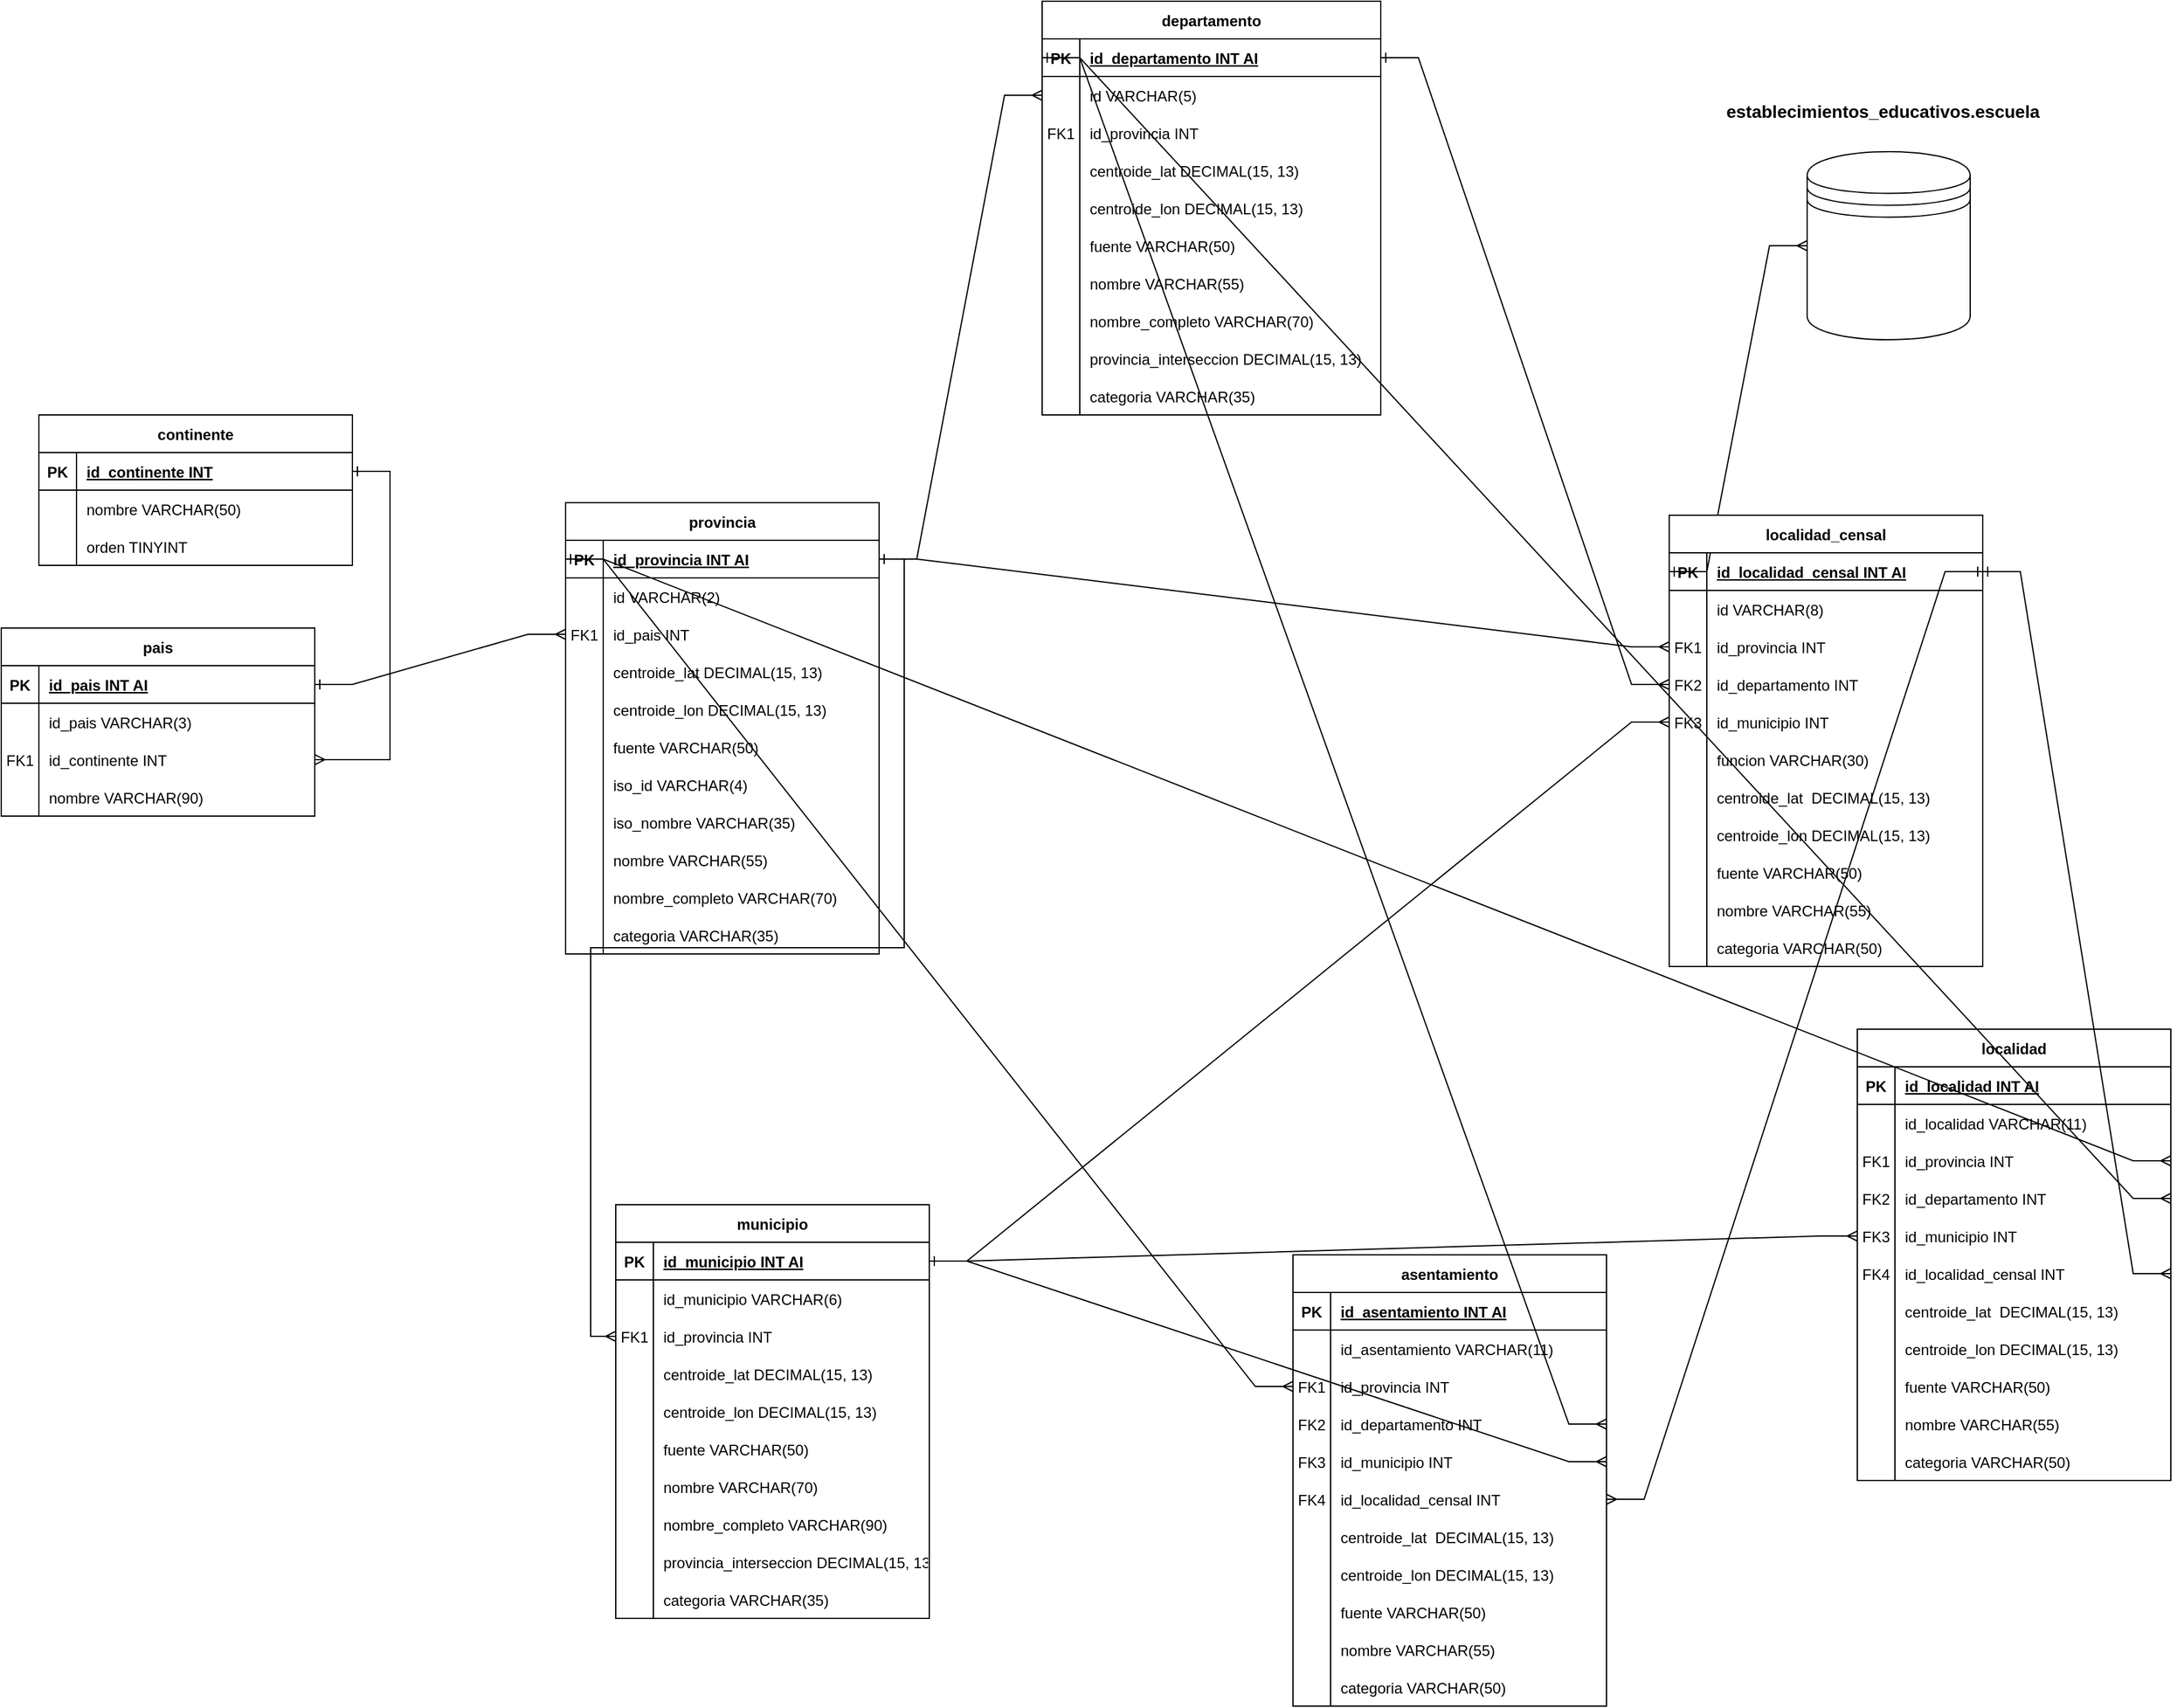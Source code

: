 <mxfile version="22.0.4" type="github">
  <diagram id="R2lEEEUBdFMjLlhIrx00" name="Page-1">
    <mxGraphModel dx="1756" dy="542" grid="1" gridSize="10" guides="1" tooltips="1" connect="1" arrows="1" fold="1" page="1" pageScale="1" pageWidth="850" pageHeight="1100" math="0" shadow="0" extFonts="Permanent Marker^https://fonts.googleapis.com/css?family=Permanent+Marker">
      <root>
        <mxCell id="0" />
        <mxCell id="1" parent="0" />
        <mxCell id="p_L0hl0cmmFW-ICyaClc-1" value="provincia" style="shape=table;startSize=30;container=1;collapsible=1;childLayout=tableLayout;fixedRows=1;rowLines=0;fontStyle=1;align=center;resizeLast=1;" parent="1" vertex="1">
          <mxGeometry x="-260" y="640" width="250" height="360" as="geometry" />
        </mxCell>
        <mxCell id="p_L0hl0cmmFW-ICyaClc-2" value="" style="shape=partialRectangle;collapsible=0;dropTarget=0;pointerEvents=0;fillColor=none;points=[[0,0.5],[1,0.5]];portConstraint=eastwest;top=0;left=0;right=0;bottom=1;" parent="p_L0hl0cmmFW-ICyaClc-1" vertex="1">
          <mxGeometry y="30" width="250" height="30" as="geometry" />
        </mxCell>
        <mxCell id="p_L0hl0cmmFW-ICyaClc-3" value="PK" style="shape=partialRectangle;overflow=hidden;connectable=0;fillColor=none;top=0;left=0;bottom=0;right=0;fontStyle=1;" parent="p_L0hl0cmmFW-ICyaClc-2" vertex="1">
          <mxGeometry width="30" height="30" as="geometry">
            <mxRectangle width="30" height="30" as="alternateBounds" />
          </mxGeometry>
        </mxCell>
        <mxCell id="p_L0hl0cmmFW-ICyaClc-4" value="id_provincia INT AI" style="shape=partialRectangle;overflow=hidden;connectable=0;fillColor=none;top=0;left=0;bottom=0;right=0;align=left;spacingLeft=6;fontStyle=5;" parent="p_L0hl0cmmFW-ICyaClc-2" vertex="1">
          <mxGeometry x="30" width="220" height="30" as="geometry">
            <mxRectangle width="220" height="30" as="alternateBounds" />
          </mxGeometry>
        </mxCell>
        <mxCell id="Y-9TYsPs5oN2S0wBKkW6-86" value="" style="shape=partialRectangle;collapsible=0;dropTarget=0;pointerEvents=0;fillColor=none;points=[[0,0.5],[1,0.5]];portConstraint=eastwest;top=0;left=0;right=0;bottom=0;" parent="p_L0hl0cmmFW-ICyaClc-1" vertex="1">
          <mxGeometry y="60" width="250" height="30" as="geometry" />
        </mxCell>
        <mxCell id="Y-9TYsPs5oN2S0wBKkW6-87" value="" style="shape=partialRectangle;overflow=hidden;connectable=0;fillColor=none;top=0;left=0;bottom=0;right=0;" parent="Y-9TYsPs5oN2S0wBKkW6-86" vertex="1">
          <mxGeometry width="30" height="30" as="geometry">
            <mxRectangle width="30" height="30" as="alternateBounds" />
          </mxGeometry>
        </mxCell>
        <mxCell id="Y-9TYsPs5oN2S0wBKkW6-88" value="id VARCHAR(2)" style="shape=partialRectangle;overflow=hidden;connectable=0;fillColor=none;top=0;left=0;bottom=0;right=0;align=left;spacingLeft=6;" parent="Y-9TYsPs5oN2S0wBKkW6-86" vertex="1">
          <mxGeometry x="30" width="220" height="30" as="geometry">
            <mxRectangle width="220" height="30" as="alternateBounds" />
          </mxGeometry>
        </mxCell>
        <mxCell id="p_L0hl0cmmFW-ICyaClc-5" value="" style="shape=partialRectangle;collapsible=0;dropTarget=0;pointerEvents=0;fillColor=none;points=[[0,0.5],[1,0.5]];portConstraint=eastwest;top=0;left=0;right=0;bottom=0;" parent="p_L0hl0cmmFW-ICyaClc-1" vertex="1">
          <mxGeometry y="90" width="250" height="30" as="geometry" />
        </mxCell>
        <mxCell id="p_L0hl0cmmFW-ICyaClc-6" value="FK1" style="shape=partialRectangle;overflow=hidden;connectable=0;fillColor=none;top=0;left=0;bottom=0;right=0;" parent="p_L0hl0cmmFW-ICyaClc-5" vertex="1">
          <mxGeometry width="30" height="30" as="geometry">
            <mxRectangle width="30" height="30" as="alternateBounds" />
          </mxGeometry>
        </mxCell>
        <mxCell id="p_L0hl0cmmFW-ICyaClc-7" value="id_pais INT" style="shape=partialRectangle;overflow=hidden;connectable=0;fillColor=none;top=0;left=0;bottom=0;right=0;align=left;spacingLeft=6;" parent="p_L0hl0cmmFW-ICyaClc-5" vertex="1">
          <mxGeometry x="30" width="220" height="30" as="geometry">
            <mxRectangle width="220" height="30" as="alternateBounds" />
          </mxGeometry>
        </mxCell>
        <mxCell id="P555-BphKyuBICLtv276-1" value="" style="shape=partialRectangle;collapsible=0;dropTarget=0;pointerEvents=0;fillColor=none;points=[[0,0.5],[1,0.5]];portConstraint=eastwest;top=0;left=0;right=0;bottom=0;" parent="p_L0hl0cmmFW-ICyaClc-1" vertex="1">
          <mxGeometry y="120" width="250" height="30" as="geometry" />
        </mxCell>
        <mxCell id="P555-BphKyuBICLtv276-2" value="" style="shape=partialRectangle;overflow=hidden;connectable=0;fillColor=none;top=0;left=0;bottom=0;right=0;" parent="P555-BphKyuBICLtv276-1" vertex="1">
          <mxGeometry width="30" height="30" as="geometry">
            <mxRectangle width="30" height="30" as="alternateBounds" />
          </mxGeometry>
        </mxCell>
        <mxCell id="P555-BphKyuBICLtv276-3" value="centroide_lat DECIMAL(15, 13)" style="shape=partialRectangle;overflow=hidden;connectable=0;fillColor=none;top=0;left=0;bottom=0;right=0;align=left;spacingLeft=6;" parent="P555-BphKyuBICLtv276-1" vertex="1">
          <mxGeometry x="30" width="220" height="30" as="geometry">
            <mxRectangle width="220" height="30" as="alternateBounds" />
          </mxGeometry>
        </mxCell>
        <mxCell id="9YQmN1Ds9y90uGteiGCf-87" value="" style="shape=partialRectangle;collapsible=0;dropTarget=0;pointerEvents=0;fillColor=none;points=[[0,0.5],[1,0.5]];portConstraint=eastwest;top=0;left=0;right=0;bottom=0;" parent="p_L0hl0cmmFW-ICyaClc-1" vertex="1">
          <mxGeometry y="150" width="250" height="30" as="geometry" />
        </mxCell>
        <mxCell id="9YQmN1Ds9y90uGteiGCf-88" value="" style="shape=partialRectangle;overflow=hidden;connectable=0;fillColor=none;top=0;left=0;bottom=0;right=0;" parent="9YQmN1Ds9y90uGteiGCf-87" vertex="1">
          <mxGeometry width="30" height="30" as="geometry">
            <mxRectangle width="30" height="30" as="alternateBounds" />
          </mxGeometry>
        </mxCell>
        <mxCell id="9YQmN1Ds9y90uGteiGCf-89" value="centroide_lon DECIMAL(15, 13)" style="shape=partialRectangle;overflow=hidden;connectable=0;fillColor=none;top=0;left=0;bottom=0;right=0;align=left;spacingLeft=6;" parent="9YQmN1Ds9y90uGteiGCf-87" vertex="1">
          <mxGeometry x="30" width="220" height="30" as="geometry">
            <mxRectangle width="220" height="30" as="alternateBounds" />
          </mxGeometry>
        </mxCell>
        <mxCell id="P555-BphKyuBICLtv276-7" value="" style="shape=partialRectangle;collapsible=0;dropTarget=0;pointerEvents=0;fillColor=none;points=[[0,0.5],[1,0.5]];portConstraint=eastwest;top=0;left=0;right=0;bottom=0;" parent="p_L0hl0cmmFW-ICyaClc-1" vertex="1">
          <mxGeometry y="180" width="250" height="30" as="geometry" />
        </mxCell>
        <mxCell id="P555-BphKyuBICLtv276-8" value="" style="shape=partialRectangle;overflow=hidden;connectable=0;fillColor=none;top=0;left=0;bottom=0;right=0;" parent="P555-BphKyuBICLtv276-7" vertex="1">
          <mxGeometry width="30" height="30" as="geometry">
            <mxRectangle width="30" height="30" as="alternateBounds" />
          </mxGeometry>
        </mxCell>
        <mxCell id="P555-BphKyuBICLtv276-9" value="fuente VARCHAR(50)" style="shape=partialRectangle;overflow=hidden;connectable=0;fillColor=none;top=0;left=0;bottom=0;right=0;align=left;spacingLeft=6;" parent="P555-BphKyuBICLtv276-7" vertex="1">
          <mxGeometry x="30" width="220" height="30" as="geometry">
            <mxRectangle width="220" height="30" as="alternateBounds" />
          </mxGeometry>
        </mxCell>
        <mxCell id="P555-BphKyuBICLtv276-10" value="" style="shape=partialRectangle;collapsible=0;dropTarget=0;pointerEvents=0;fillColor=none;points=[[0,0.5],[1,0.5]];portConstraint=eastwest;top=0;left=0;right=0;bottom=0;" parent="p_L0hl0cmmFW-ICyaClc-1" vertex="1">
          <mxGeometry y="210" width="250" height="30" as="geometry" />
        </mxCell>
        <mxCell id="P555-BphKyuBICLtv276-11" value="" style="shape=partialRectangle;overflow=hidden;connectable=0;fillColor=none;top=0;left=0;bottom=0;right=0;" parent="P555-BphKyuBICLtv276-10" vertex="1">
          <mxGeometry width="30" height="30" as="geometry">
            <mxRectangle width="30" height="30" as="alternateBounds" />
          </mxGeometry>
        </mxCell>
        <mxCell id="P555-BphKyuBICLtv276-12" value="iso_id VARCHAR(4)" style="shape=partialRectangle;overflow=hidden;connectable=0;fillColor=none;top=0;left=0;bottom=0;right=0;align=left;spacingLeft=6;" parent="P555-BphKyuBICLtv276-10" vertex="1">
          <mxGeometry x="30" width="220" height="30" as="geometry">
            <mxRectangle width="220" height="30" as="alternateBounds" />
          </mxGeometry>
        </mxCell>
        <mxCell id="P555-BphKyuBICLtv276-13" value="" style="shape=partialRectangle;collapsible=0;dropTarget=0;pointerEvents=0;fillColor=none;points=[[0,0.5],[1,0.5]];portConstraint=eastwest;top=0;left=0;right=0;bottom=0;" parent="p_L0hl0cmmFW-ICyaClc-1" vertex="1">
          <mxGeometry y="240" width="250" height="30" as="geometry" />
        </mxCell>
        <mxCell id="P555-BphKyuBICLtv276-14" value="" style="shape=partialRectangle;overflow=hidden;connectable=0;fillColor=none;top=0;left=0;bottom=0;right=0;" parent="P555-BphKyuBICLtv276-13" vertex="1">
          <mxGeometry width="30" height="30" as="geometry">
            <mxRectangle width="30" height="30" as="alternateBounds" />
          </mxGeometry>
        </mxCell>
        <mxCell id="P555-BphKyuBICLtv276-15" value="iso_nombre VARCHAR(35)" style="shape=partialRectangle;overflow=hidden;connectable=0;fillColor=none;top=0;left=0;bottom=0;right=0;align=left;spacingLeft=6;" parent="P555-BphKyuBICLtv276-13" vertex="1">
          <mxGeometry x="30" width="220" height="30" as="geometry">
            <mxRectangle width="220" height="30" as="alternateBounds" />
          </mxGeometry>
        </mxCell>
        <mxCell id="P555-BphKyuBICLtv276-4" value="" style="shape=partialRectangle;collapsible=0;dropTarget=0;pointerEvents=0;fillColor=none;points=[[0,0.5],[1,0.5]];portConstraint=eastwest;top=0;left=0;right=0;bottom=0;" parent="p_L0hl0cmmFW-ICyaClc-1" vertex="1">
          <mxGeometry y="270" width="250" height="30" as="geometry" />
        </mxCell>
        <mxCell id="P555-BphKyuBICLtv276-5" value="" style="shape=partialRectangle;overflow=hidden;connectable=0;fillColor=none;top=0;left=0;bottom=0;right=0;" parent="P555-BphKyuBICLtv276-4" vertex="1">
          <mxGeometry width="30" height="30" as="geometry">
            <mxRectangle width="30" height="30" as="alternateBounds" />
          </mxGeometry>
        </mxCell>
        <mxCell id="P555-BphKyuBICLtv276-6" value="nombre VARCHAR(55)" style="shape=partialRectangle;overflow=hidden;connectable=0;fillColor=none;top=0;left=0;bottom=0;right=0;align=left;spacingLeft=6;" parent="P555-BphKyuBICLtv276-4" vertex="1">
          <mxGeometry x="30" width="220" height="30" as="geometry">
            <mxRectangle width="220" height="30" as="alternateBounds" />
          </mxGeometry>
        </mxCell>
        <mxCell id="P555-BphKyuBICLtv276-50" value="" style="shape=partialRectangle;collapsible=0;dropTarget=0;pointerEvents=0;fillColor=none;points=[[0,0.5],[1,0.5]];portConstraint=eastwest;top=0;left=0;right=0;bottom=0;" parent="p_L0hl0cmmFW-ICyaClc-1" vertex="1">
          <mxGeometry y="300" width="250" height="30" as="geometry" />
        </mxCell>
        <mxCell id="P555-BphKyuBICLtv276-51" value="" style="shape=partialRectangle;overflow=hidden;connectable=0;fillColor=none;top=0;left=0;bottom=0;right=0;" parent="P555-BphKyuBICLtv276-50" vertex="1">
          <mxGeometry width="30" height="30" as="geometry">
            <mxRectangle width="30" height="30" as="alternateBounds" />
          </mxGeometry>
        </mxCell>
        <mxCell id="P555-BphKyuBICLtv276-52" value="nombre_completo VARCHAR(70)" style="shape=partialRectangle;overflow=hidden;connectable=0;fillColor=none;top=0;left=0;bottom=0;right=0;align=left;spacingLeft=6;" parent="P555-BphKyuBICLtv276-50" vertex="1">
          <mxGeometry x="30" width="220" height="30" as="geometry">
            <mxRectangle width="220" height="30" as="alternateBounds" />
          </mxGeometry>
        </mxCell>
        <mxCell id="P555-BphKyuBICLtv276-53" value="" style="shape=partialRectangle;collapsible=0;dropTarget=0;pointerEvents=0;fillColor=none;points=[[0,0.5],[1,0.5]];portConstraint=eastwest;top=0;left=0;right=0;bottom=0;" parent="p_L0hl0cmmFW-ICyaClc-1" vertex="1">
          <mxGeometry y="330" width="250" height="30" as="geometry" />
        </mxCell>
        <mxCell id="P555-BphKyuBICLtv276-54" value="" style="shape=partialRectangle;overflow=hidden;connectable=0;fillColor=none;top=0;left=0;bottom=0;right=0;" parent="P555-BphKyuBICLtv276-53" vertex="1">
          <mxGeometry width="30" height="30" as="geometry">
            <mxRectangle width="30" height="30" as="alternateBounds" />
          </mxGeometry>
        </mxCell>
        <mxCell id="P555-BphKyuBICLtv276-55" value="categoria VARCHAR(35)" style="shape=partialRectangle;overflow=hidden;connectable=0;fillColor=none;top=0;left=0;bottom=0;right=0;align=left;spacingLeft=6;" parent="P555-BphKyuBICLtv276-53" vertex="1">
          <mxGeometry x="30" width="220" height="30" as="geometry">
            <mxRectangle width="220" height="30" as="alternateBounds" />
          </mxGeometry>
        </mxCell>
        <mxCell id="p_L0hl0cmmFW-ICyaClc-14" value="departamento" style="shape=table;startSize=30;container=1;collapsible=1;childLayout=tableLayout;fixedRows=1;rowLines=0;fontStyle=1;align=center;resizeLast=1;" parent="1" vertex="1">
          <mxGeometry x="120" y="240" width="270" height="330" as="geometry" />
        </mxCell>
        <mxCell id="p_L0hl0cmmFW-ICyaClc-15" value="" style="shape=partialRectangle;collapsible=0;dropTarget=0;pointerEvents=0;fillColor=none;points=[[0,0.5],[1,0.5]];portConstraint=eastwest;top=0;left=0;right=0;bottom=1;" parent="p_L0hl0cmmFW-ICyaClc-14" vertex="1">
          <mxGeometry y="30" width="270" height="30" as="geometry" />
        </mxCell>
        <mxCell id="p_L0hl0cmmFW-ICyaClc-16" value="PK" style="shape=partialRectangle;overflow=hidden;connectable=0;fillColor=none;top=0;left=0;bottom=0;right=0;fontStyle=1;" parent="p_L0hl0cmmFW-ICyaClc-15" vertex="1">
          <mxGeometry width="30" height="30" as="geometry">
            <mxRectangle width="30" height="30" as="alternateBounds" />
          </mxGeometry>
        </mxCell>
        <mxCell id="p_L0hl0cmmFW-ICyaClc-17" value="id_departamento INT AI" style="shape=partialRectangle;overflow=hidden;connectable=0;fillColor=none;top=0;left=0;bottom=0;right=0;align=left;spacingLeft=6;fontStyle=5;" parent="p_L0hl0cmmFW-ICyaClc-15" vertex="1">
          <mxGeometry x="30" width="240" height="30" as="geometry">
            <mxRectangle width="240" height="30" as="alternateBounds" />
          </mxGeometry>
        </mxCell>
        <mxCell id="p_L0hl0cmmFW-ICyaClc-18" value="" style="shape=partialRectangle;collapsible=0;dropTarget=0;pointerEvents=0;fillColor=none;points=[[0,0.5],[1,0.5]];portConstraint=eastwest;top=0;left=0;right=0;bottom=0;" parent="p_L0hl0cmmFW-ICyaClc-14" vertex="1">
          <mxGeometry y="60" width="270" height="30" as="geometry" />
        </mxCell>
        <mxCell id="p_L0hl0cmmFW-ICyaClc-19" value="" style="shape=partialRectangle;overflow=hidden;connectable=0;fillColor=none;top=0;left=0;bottom=0;right=0;" parent="p_L0hl0cmmFW-ICyaClc-18" vertex="1">
          <mxGeometry width="30" height="30" as="geometry">
            <mxRectangle width="30" height="30" as="alternateBounds" />
          </mxGeometry>
        </mxCell>
        <mxCell id="p_L0hl0cmmFW-ICyaClc-20" value="id VARCHAR(5)" style="shape=partialRectangle;overflow=hidden;connectable=0;fillColor=none;top=0;left=0;bottom=0;right=0;align=left;spacingLeft=6;" parent="p_L0hl0cmmFW-ICyaClc-18" vertex="1">
          <mxGeometry x="30" width="240" height="30" as="geometry">
            <mxRectangle width="240" height="30" as="alternateBounds" />
          </mxGeometry>
        </mxCell>
        <mxCell id="Y-9TYsPs5oN2S0wBKkW6-75" value="" style="shape=partialRectangle;collapsible=0;dropTarget=0;pointerEvents=0;fillColor=none;points=[[0,0.5],[1,0.5]];portConstraint=eastwest;top=0;left=0;right=0;bottom=0;" parent="p_L0hl0cmmFW-ICyaClc-14" vertex="1">
          <mxGeometry y="90" width="270" height="30" as="geometry" />
        </mxCell>
        <mxCell id="Y-9TYsPs5oN2S0wBKkW6-76" value="FK1" style="shape=partialRectangle;overflow=hidden;connectable=0;fillColor=none;top=0;left=0;bottom=0;right=0;" parent="Y-9TYsPs5oN2S0wBKkW6-75" vertex="1">
          <mxGeometry width="30" height="30" as="geometry">
            <mxRectangle width="30" height="30" as="alternateBounds" />
          </mxGeometry>
        </mxCell>
        <mxCell id="Y-9TYsPs5oN2S0wBKkW6-77" value="id_provincia INT" style="shape=partialRectangle;overflow=hidden;connectable=0;fillColor=none;top=0;left=0;bottom=0;right=0;align=left;spacingLeft=6;" parent="Y-9TYsPs5oN2S0wBKkW6-75" vertex="1">
          <mxGeometry x="30" width="240" height="30" as="geometry">
            <mxRectangle width="240" height="30" as="alternateBounds" />
          </mxGeometry>
        </mxCell>
        <mxCell id="P555-BphKyuBICLtv276-56" value="" style="shape=partialRectangle;collapsible=0;dropTarget=0;pointerEvents=0;fillColor=none;points=[[0,0.5],[1,0.5]];portConstraint=eastwest;top=0;left=0;right=0;bottom=0;" parent="p_L0hl0cmmFW-ICyaClc-14" vertex="1">
          <mxGeometry y="120" width="270" height="30" as="geometry" />
        </mxCell>
        <mxCell id="P555-BphKyuBICLtv276-57" value="" style="shape=partialRectangle;overflow=hidden;connectable=0;fillColor=none;top=0;left=0;bottom=0;right=0;" parent="P555-BphKyuBICLtv276-56" vertex="1">
          <mxGeometry width="30" height="30" as="geometry">
            <mxRectangle width="30" height="30" as="alternateBounds" />
          </mxGeometry>
        </mxCell>
        <mxCell id="P555-BphKyuBICLtv276-58" value="centroide_lat DECIMAL(15, 13)" style="shape=partialRectangle;overflow=hidden;connectable=0;fillColor=none;top=0;left=0;bottom=0;right=0;align=left;spacingLeft=6;" parent="P555-BphKyuBICLtv276-56" vertex="1">
          <mxGeometry x="30" width="240" height="30" as="geometry">
            <mxRectangle width="240" height="30" as="alternateBounds" />
          </mxGeometry>
        </mxCell>
        <mxCell id="p_L0hl0cmmFW-ICyaClc-27" value="" style="shape=partialRectangle;collapsible=0;dropTarget=0;pointerEvents=0;fillColor=none;points=[[0,0.5],[1,0.5]];portConstraint=eastwest;top=0;left=0;right=0;bottom=0;" parent="p_L0hl0cmmFW-ICyaClc-14" vertex="1">
          <mxGeometry y="150" width="270" height="30" as="geometry" />
        </mxCell>
        <mxCell id="p_L0hl0cmmFW-ICyaClc-28" value="" style="shape=partialRectangle;overflow=hidden;connectable=0;fillColor=none;top=0;left=0;bottom=0;right=0;" parent="p_L0hl0cmmFW-ICyaClc-27" vertex="1">
          <mxGeometry width="30" height="30" as="geometry">
            <mxRectangle width="30" height="30" as="alternateBounds" />
          </mxGeometry>
        </mxCell>
        <mxCell id="p_L0hl0cmmFW-ICyaClc-29" value="centroide_lon DECIMAL(15, 13)" style="shape=partialRectangle;overflow=hidden;connectable=0;fillColor=none;top=0;left=0;bottom=0;right=0;align=left;spacingLeft=6;" parent="p_L0hl0cmmFW-ICyaClc-27" vertex="1">
          <mxGeometry x="30" width="240" height="30" as="geometry">
            <mxRectangle width="240" height="30" as="alternateBounds" />
          </mxGeometry>
        </mxCell>
        <mxCell id="P555-BphKyuBICLtv276-62" value="" style="shape=partialRectangle;collapsible=0;dropTarget=0;pointerEvents=0;fillColor=none;points=[[0,0.5],[1,0.5]];portConstraint=eastwest;top=0;left=0;right=0;bottom=0;" parent="p_L0hl0cmmFW-ICyaClc-14" vertex="1">
          <mxGeometry y="180" width="270" height="30" as="geometry" />
        </mxCell>
        <mxCell id="P555-BphKyuBICLtv276-63" value="" style="shape=partialRectangle;overflow=hidden;connectable=0;fillColor=none;top=0;left=0;bottom=0;right=0;" parent="P555-BphKyuBICLtv276-62" vertex="1">
          <mxGeometry width="30" height="30" as="geometry">
            <mxRectangle width="30" height="30" as="alternateBounds" />
          </mxGeometry>
        </mxCell>
        <mxCell id="P555-BphKyuBICLtv276-64" value="fuente VARCHAR(50)" style="shape=partialRectangle;overflow=hidden;connectable=0;fillColor=none;top=0;left=0;bottom=0;right=0;align=left;spacingLeft=6;" parent="P555-BphKyuBICLtv276-62" vertex="1">
          <mxGeometry x="30" width="240" height="30" as="geometry">
            <mxRectangle width="240" height="30" as="alternateBounds" />
          </mxGeometry>
        </mxCell>
        <mxCell id="P555-BphKyuBICLtv276-59" value="" style="shape=partialRectangle;collapsible=0;dropTarget=0;pointerEvents=0;fillColor=none;points=[[0,0.5],[1,0.5]];portConstraint=eastwest;top=0;left=0;right=0;bottom=0;" parent="p_L0hl0cmmFW-ICyaClc-14" vertex="1">
          <mxGeometry y="210" width="270" height="30" as="geometry" />
        </mxCell>
        <mxCell id="P555-BphKyuBICLtv276-60" value="" style="shape=partialRectangle;overflow=hidden;connectable=0;fillColor=none;top=0;left=0;bottom=0;right=0;" parent="P555-BphKyuBICLtv276-59" vertex="1">
          <mxGeometry width="30" height="30" as="geometry">
            <mxRectangle width="30" height="30" as="alternateBounds" />
          </mxGeometry>
        </mxCell>
        <mxCell id="P555-BphKyuBICLtv276-61" value="nombre VARCHAR(55)" style="shape=partialRectangle;overflow=hidden;connectable=0;fillColor=none;top=0;left=0;bottom=0;right=0;align=left;spacingLeft=6;" parent="P555-BphKyuBICLtv276-59" vertex="1">
          <mxGeometry x="30" width="240" height="30" as="geometry">
            <mxRectangle width="240" height="30" as="alternateBounds" />
          </mxGeometry>
        </mxCell>
        <mxCell id="P555-BphKyuBICLtv276-65" value="" style="shape=partialRectangle;collapsible=0;dropTarget=0;pointerEvents=0;fillColor=none;points=[[0,0.5],[1,0.5]];portConstraint=eastwest;top=0;left=0;right=0;bottom=0;" parent="p_L0hl0cmmFW-ICyaClc-14" vertex="1">
          <mxGeometry y="240" width="270" height="30" as="geometry" />
        </mxCell>
        <mxCell id="P555-BphKyuBICLtv276-66" value="" style="shape=partialRectangle;overflow=hidden;connectable=0;fillColor=none;top=0;left=0;bottom=0;right=0;" parent="P555-BphKyuBICLtv276-65" vertex="1">
          <mxGeometry width="30" height="30" as="geometry">
            <mxRectangle width="30" height="30" as="alternateBounds" />
          </mxGeometry>
        </mxCell>
        <mxCell id="P555-BphKyuBICLtv276-67" value="nombre_completo VARCHAR(70)" style="shape=partialRectangle;overflow=hidden;connectable=0;fillColor=none;top=0;left=0;bottom=0;right=0;align=left;spacingLeft=6;" parent="P555-BphKyuBICLtv276-65" vertex="1">
          <mxGeometry x="30" width="240" height="30" as="geometry">
            <mxRectangle width="240" height="30" as="alternateBounds" />
          </mxGeometry>
        </mxCell>
        <mxCell id="P555-BphKyuBICLtv276-68" value="" style="shape=partialRectangle;collapsible=0;dropTarget=0;pointerEvents=0;fillColor=none;points=[[0,0.5],[1,0.5]];portConstraint=eastwest;top=0;left=0;right=0;bottom=0;" parent="p_L0hl0cmmFW-ICyaClc-14" vertex="1">
          <mxGeometry y="270" width="270" height="30" as="geometry" />
        </mxCell>
        <mxCell id="P555-BphKyuBICLtv276-69" value="" style="shape=partialRectangle;overflow=hidden;connectable=0;fillColor=none;top=0;left=0;bottom=0;right=0;" parent="P555-BphKyuBICLtv276-68" vertex="1">
          <mxGeometry width="30" height="30" as="geometry">
            <mxRectangle width="30" height="30" as="alternateBounds" />
          </mxGeometry>
        </mxCell>
        <mxCell id="P555-BphKyuBICLtv276-70" value="provincia_interseccion DECIMAL(15, 13)" style="shape=partialRectangle;overflow=hidden;connectable=0;fillColor=none;top=0;left=0;bottom=0;right=0;align=left;spacingLeft=6;" parent="P555-BphKyuBICLtv276-68" vertex="1">
          <mxGeometry x="30" width="240" height="30" as="geometry">
            <mxRectangle width="240" height="30" as="alternateBounds" />
          </mxGeometry>
        </mxCell>
        <mxCell id="P555-BphKyuBICLtv276-71" value="" style="shape=partialRectangle;collapsible=0;dropTarget=0;pointerEvents=0;fillColor=none;points=[[0,0.5],[1,0.5]];portConstraint=eastwest;top=0;left=0;right=0;bottom=0;" parent="p_L0hl0cmmFW-ICyaClc-14" vertex="1">
          <mxGeometry y="300" width="270" height="30" as="geometry" />
        </mxCell>
        <mxCell id="P555-BphKyuBICLtv276-72" value="" style="shape=partialRectangle;overflow=hidden;connectable=0;fillColor=none;top=0;left=0;bottom=0;right=0;" parent="P555-BphKyuBICLtv276-71" vertex="1">
          <mxGeometry width="30" height="30" as="geometry">
            <mxRectangle width="30" height="30" as="alternateBounds" />
          </mxGeometry>
        </mxCell>
        <mxCell id="P555-BphKyuBICLtv276-73" value="categoria VARCHAR(35)" style="shape=partialRectangle;overflow=hidden;connectable=0;fillColor=none;top=0;left=0;bottom=0;right=0;align=left;spacingLeft=6;" parent="P555-BphKyuBICLtv276-71" vertex="1">
          <mxGeometry x="30" width="240" height="30" as="geometry">
            <mxRectangle width="240" height="30" as="alternateBounds" />
          </mxGeometry>
        </mxCell>
        <mxCell id="p_L0hl0cmmFW-ICyaClc-31" style="edgeStyle=entityRelationEdgeStyle;rounded=0;orthogonalLoop=1;jettySize=auto;html=1;exitX=1;exitY=0.5;exitDx=0;exitDy=0;entryX=0;entryY=0.5;entryDx=0;entryDy=0;startArrow=ERone;startFill=0;endArrow=ERmany;endFill=0;" parent="1" source="p_L0hl0cmmFW-ICyaClc-2" target="p_L0hl0cmmFW-ICyaClc-18" edge="1">
          <mxGeometry relative="1" as="geometry" />
        </mxCell>
        <mxCell id="p_L0hl0cmmFW-ICyaClc-32" value="localidad" style="shape=table;startSize=30;container=1;collapsible=1;childLayout=tableLayout;fixedRows=1;rowLines=0;fontStyle=1;align=center;resizeLast=1;" parent="1" vertex="1">
          <mxGeometry x="770" y="1060" width="250" height="360" as="geometry" />
        </mxCell>
        <mxCell id="p_L0hl0cmmFW-ICyaClc-33" value="" style="shape=partialRectangle;collapsible=0;dropTarget=0;pointerEvents=0;fillColor=none;points=[[0,0.5],[1,0.5]];portConstraint=eastwest;top=0;left=0;right=0;bottom=1;" parent="p_L0hl0cmmFW-ICyaClc-32" vertex="1">
          <mxGeometry y="30" width="250" height="30" as="geometry" />
        </mxCell>
        <mxCell id="p_L0hl0cmmFW-ICyaClc-34" value="PK" style="shape=partialRectangle;overflow=hidden;connectable=0;fillColor=none;top=0;left=0;bottom=0;right=0;fontStyle=1;" parent="p_L0hl0cmmFW-ICyaClc-33" vertex="1">
          <mxGeometry width="30" height="30" as="geometry">
            <mxRectangle width="30" height="30" as="alternateBounds" />
          </mxGeometry>
        </mxCell>
        <mxCell id="p_L0hl0cmmFW-ICyaClc-35" value="id_localidad INT AI" style="shape=partialRectangle;overflow=hidden;connectable=0;fillColor=none;top=0;left=0;bottom=0;right=0;align=left;spacingLeft=6;fontStyle=5;" parent="p_L0hl0cmmFW-ICyaClc-33" vertex="1">
          <mxGeometry x="30" width="220" height="30" as="geometry">
            <mxRectangle width="220" height="30" as="alternateBounds" />
          </mxGeometry>
        </mxCell>
        <mxCell id="Y-9TYsPs5oN2S0wBKkW6-95" value="" style="shape=partialRectangle;collapsible=0;dropTarget=0;pointerEvents=0;fillColor=none;points=[[0,0.5],[1,0.5]];portConstraint=eastwest;top=0;left=0;right=0;bottom=0;" parent="p_L0hl0cmmFW-ICyaClc-32" vertex="1">
          <mxGeometry y="60" width="250" height="30" as="geometry" />
        </mxCell>
        <mxCell id="Y-9TYsPs5oN2S0wBKkW6-96" value="" style="shape=partialRectangle;overflow=hidden;connectable=0;fillColor=none;top=0;left=0;bottom=0;right=0;" parent="Y-9TYsPs5oN2S0wBKkW6-95" vertex="1">
          <mxGeometry width="30" height="30" as="geometry">
            <mxRectangle width="30" height="30" as="alternateBounds" />
          </mxGeometry>
        </mxCell>
        <mxCell id="Y-9TYsPs5oN2S0wBKkW6-97" value="id_localidad VARCHAR(11)" style="shape=partialRectangle;overflow=hidden;connectable=0;fillColor=none;top=0;left=0;bottom=0;right=0;align=left;spacingLeft=6;" parent="Y-9TYsPs5oN2S0wBKkW6-95" vertex="1">
          <mxGeometry x="30" width="220" height="30" as="geometry">
            <mxRectangle width="220" height="30" as="alternateBounds" />
          </mxGeometry>
        </mxCell>
        <mxCell id="5-7n49clmFsDNGGiHqa3-1" value="" style="shape=partialRectangle;collapsible=0;dropTarget=0;pointerEvents=0;fillColor=none;points=[[0,0.5],[1,0.5]];portConstraint=eastwest;top=0;left=0;right=0;bottom=0;" parent="p_L0hl0cmmFW-ICyaClc-32" vertex="1">
          <mxGeometry y="90" width="250" height="30" as="geometry" />
        </mxCell>
        <mxCell id="5-7n49clmFsDNGGiHqa3-2" value="FK1" style="shape=partialRectangle;overflow=hidden;connectable=0;fillColor=none;top=0;left=0;bottom=0;right=0;" parent="5-7n49clmFsDNGGiHqa3-1" vertex="1">
          <mxGeometry width="30" height="30" as="geometry">
            <mxRectangle width="30" height="30" as="alternateBounds" />
          </mxGeometry>
        </mxCell>
        <mxCell id="5-7n49clmFsDNGGiHqa3-3" value="id_provincia INT" style="shape=partialRectangle;overflow=hidden;connectable=0;fillColor=none;top=0;left=0;bottom=0;right=0;align=left;spacingLeft=6;" parent="5-7n49clmFsDNGGiHqa3-1" vertex="1">
          <mxGeometry x="30" width="220" height="30" as="geometry">
            <mxRectangle width="220" height="30" as="alternateBounds" />
          </mxGeometry>
        </mxCell>
        <mxCell id="p_L0hl0cmmFW-ICyaClc-36" value="" style="shape=partialRectangle;collapsible=0;dropTarget=0;pointerEvents=0;fillColor=none;points=[[0,0.5],[1,0.5]];portConstraint=eastwest;top=0;left=0;right=0;bottom=0;" parent="p_L0hl0cmmFW-ICyaClc-32" vertex="1">
          <mxGeometry y="120" width="250" height="30" as="geometry" />
        </mxCell>
        <mxCell id="p_L0hl0cmmFW-ICyaClc-37" value="FK2" style="shape=partialRectangle;overflow=hidden;connectable=0;fillColor=none;top=0;left=0;bottom=0;right=0;" parent="p_L0hl0cmmFW-ICyaClc-36" vertex="1">
          <mxGeometry width="30" height="30" as="geometry">
            <mxRectangle width="30" height="30" as="alternateBounds" />
          </mxGeometry>
        </mxCell>
        <mxCell id="p_L0hl0cmmFW-ICyaClc-38" value="id_departamento INT" style="shape=partialRectangle;overflow=hidden;connectable=0;fillColor=none;top=0;left=0;bottom=0;right=0;align=left;spacingLeft=6;" parent="p_L0hl0cmmFW-ICyaClc-36" vertex="1">
          <mxGeometry x="30" width="220" height="30" as="geometry">
            <mxRectangle width="220" height="30" as="alternateBounds" />
          </mxGeometry>
        </mxCell>
        <mxCell id="P555-BphKyuBICLtv276-105" value="" style="shape=partialRectangle;collapsible=0;dropTarget=0;pointerEvents=0;fillColor=none;points=[[0,0.5],[1,0.5]];portConstraint=eastwest;top=0;left=0;right=0;bottom=0;" parent="p_L0hl0cmmFW-ICyaClc-32" vertex="1">
          <mxGeometry y="150" width="250" height="30" as="geometry" />
        </mxCell>
        <mxCell id="P555-BphKyuBICLtv276-106" value="FK3" style="shape=partialRectangle;overflow=hidden;connectable=0;fillColor=none;top=0;left=0;bottom=0;right=0;" parent="P555-BphKyuBICLtv276-105" vertex="1">
          <mxGeometry width="30" height="30" as="geometry">
            <mxRectangle width="30" height="30" as="alternateBounds" />
          </mxGeometry>
        </mxCell>
        <mxCell id="P555-BphKyuBICLtv276-107" value="id_municipio INT" style="shape=partialRectangle;overflow=hidden;connectable=0;fillColor=none;top=0;left=0;bottom=0;right=0;align=left;spacingLeft=6;" parent="P555-BphKyuBICLtv276-105" vertex="1">
          <mxGeometry x="30" width="220" height="30" as="geometry">
            <mxRectangle width="220" height="30" as="alternateBounds" />
          </mxGeometry>
        </mxCell>
        <mxCell id="Y-9TYsPs5oN2S0wBKkW6-1" value="" style="shape=partialRectangle;collapsible=0;dropTarget=0;pointerEvents=0;fillColor=none;points=[[0,0.5],[1,0.5]];portConstraint=eastwest;top=0;left=0;right=0;bottom=0;" parent="p_L0hl0cmmFW-ICyaClc-32" vertex="1">
          <mxGeometry y="180" width="250" height="30" as="geometry" />
        </mxCell>
        <mxCell id="Y-9TYsPs5oN2S0wBKkW6-2" value="FK4" style="shape=partialRectangle;overflow=hidden;connectable=0;fillColor=none;top=0;left=0;bottom=0;right=0;" parent="Y-9TYsPs5oN2S0wBKkW6-1" vertex="1">
          <mxGeometry width="30" height="30" as="geometry">
            <mxRectangle width="30" height="30" as="alternateBounds" />
          </mxGeometry>
        </mxCell>
        <mxCell id="Y-9TYsPs5oN2S0wBKkW6-3" value="id_localidad_censal INT" style="shape=partialRectangle;overflow=hidden;connectable=0;fillColor=none;top=0;left=0;bottom=0;right=0;align=left;spacingLeft=6;" parent="Y-9TYsPs5oN2S0wBKkW6-1" vertex="1">
          <mxGeometry x="30" width="220" height="30" as="geometry">
            <mxRectangle width="220" height="30" as="alternateBounds" />
          </mxGeometry>
        </mxCell>
        <mxCell id="P555-BphKyuBICLtv276-99" value="" style="shape=partialRectangle;collapsible=0;dropTarget=0;pointerEvents=0;fillColor=none;points=[[0,0.5],[1,0.5]];portConstraint=eastwest;top=0;left=0;right=0;bottom=0;" parent="p_L0hl0cmmFW-ICyaClc-32" vertex="1">
          <mxGeometry y="210" width="250" height="30" as="geometry" />
        </mxCell>
        <mxCell id="P555-BphKyuBICLtv276-100" value="" style="shape=partialRectangle;overflow=hidden;connectable=0;fillColor=none;top=0;left=0;bottom=0;right=0;" parent="P555-BphKyuBICLtv276-99" vertex="1">
          <mxGeometry width="30" height="30" as="geometry">
            <mxRectangle width="30" height="30" as="alternateBounds" />
          </mxGeometry>
        </mxCell>
        <mxCell id="P555-BphKyuBICLtv276-101" value="centroide_lat  DECIMAL(15, 13)" style="shape=partialRectangle;overflow=hidden;connectable=0;fillColor=none;top=0;left=0;bottom=0;right=0;align=left;spacingLeft=6;" parent="P555-BphKyuBICLtv276-99" vertex="1">
          <mxGeometry x="30" width="220" height="30" as="geometry">
            <mxRectangle width="220" height="30" as="alternateBounds" />
          </mxGeometry>
        </mxCell>
        <mxCell id="P555-BphKyuBICLtv276-74" value="" style="shape=partialRectangle;collapsible=0;dropTarget=0;pointerEvents=0;fillColor=none;points=[[0,0.5],[1,0.5]];portConstraint=eastwest;top=0;left=0;right=0;bottom=0;" parent="p_L0hl0cmmFW-ICyaClc-32" vertex="1">
          <mxGeometry y="240" width="250" height="30" as="geometry" />
        </mxCell>
        <mxCell id="P555-BphKyuBICLtv276-75" value="" style="shape=partialRectangle;overflow=hidden;connectable=0;fillColor=none;top=0;left=0;bottom=0;right=0;" parent="P555-BphKyuBICLtv276-74" vertex="1">
          <mxGeometry width="30" height="30" as="geometry">
            <mxRectangle width="30" height="30" as="alternateBounds" />
          </mxGeometry>
        </mxCell>
        <mxCell id="P555-BphKyuBICLtv276-76" value="centroide_lon DECIMAL(15, 13)" style="shape=partialRectangle;overflow=hidden;connectable=0;fillColor=none;top=0;left=0;bottom=0;right=0;align=left;spacingLeft=6;" parent="P555-BphKyuBICLtv276-74" vertex="1">
          <mxGeometry x="30" width="220" height="30" as="geometry">
            <mxRectangle width="220" height="30" as="alternateBounds" />
          </mxGeometry>
        </mxCell>
        <mxCell id="P555-BphKyuBICLtv276-102" value="" style="shape=partialRectangle;collapsible=0;dropTarget=0;pointerEvents=0;fillColor=none;points=[[0,0.5],[1,0.5]];portConstraint=eastwest;top=0;left=0;right=0;bottom=0;" parent="p_L0hl0cmmFW-ICyaClc-32" vertex="1">
          <mxGeometry y="270" width="250" height="30" as="geometry" />
        </mxCell>
        <mxCell id="P555-BphKyuBICLtv276-103" value="" style="shape=partialRectangle;overflow=hidden;connectable=0;fillColor=none;top=0;left=0;bottom=0;right=0;" parent="P555-BphKyuBICLtv276-102" vertex="1">
          <mxGeometry width="30" height="30" as="geometry">
            <mxRectangle width="30" height="30" as="alternateBounds" />
          </mxGeometry>
        </mxCell>
        <mxCell id="P555-BphKyuBICLtv276-104" value="fuente VARCHAR(50)" style="shape=partialRectangle;overflow=hidden;connectable=0;fillColor=none;top=0;left=0;bottom=0;right=0;align=left;spacingLeft=6;" parent="P555-BphKyuBICLtv276-102" vertex="1">
          <mxGeometry x="30" width="220" height="30" as="geometry">
            <mxRectangle width="220" height="30" as="alternateBounds" />
          </mxGeometry>
        </mxCell>
        <mxCell id="CJse-N3JDThR90MtRQgZ-159" value="" style="shape=partialRectangle;collapsible=0;dropTarget=0;pointerEvents=0;fillColor=none;points=[[0,0.5],[1,0.5]];portConstraint=eastwest;top=0;left=0;right=0;bottom=0;" parent="p_L0hl0cmmFW-ICyaClc-32" vertex="1">
          <mxGeometry y="300" width="250" height="30" as="geometry" />
        </mxCell>
        <mxCell id="CJse-N3JDThR90MtRQgZ-160" value="" style="shape=partialRectangle;overflow=hidden;connectable=0;fillColor=none;top=0;left=0;bottom=0;right=0;" parent="CJse-N3JDThR90MtRQgZ-159" vertex="1">
          <mxGeometry width="30" height="30" as="geometry">
            <mxRectangle width="30" height="30" as="alternateBounds" />
          </mxGeometry>
        </mxCell>
        <mxCell id="CJse-N3JDThR90MtRQgZ-161" value="nombre VARCHAR(55)" style="shape=partialRectangle;overflow=hidden;connectable=0;fillColor=none;top=0;left=0;bottom=0;right=0;align=left;spacingLeft=6;" parent="CJse-N3JDThR90MtRQgZ-159" vertex="1">
          <mxGeometry x="30" width="220" height="30" as="geometry">
            <mxRectangle width="220" height="30" as="alternateBounds" />
          </mxGeometry>
        </mxCell>
        <mxCell id="P555-BphKyuBICLtv276-109" value="" style="shape=partialRectangle;collapsible=0;dropTarget=0;pointerEvents=0;fillColor=none;points=[[0,0.5],[1,0.5]];portConstraint=eastwest;top=0;left=0;right=0;bottom=0;" parent="p_L0hl0cmmFW-ICyaClc-32" vertex="1">
          <mxGeometry y="330" width="250" height="30" as="geometry" />
        </mxCell>
        <mxCell id="P555-BphKyuBICLtv276-110" value="" style="shape=partialRectangle;overflow=hidden;connectable=0;fillColor=none;top=0;left=0;bottom=0;right=0;" parent="P555-BphKyuBICLtv276-109" vertex="1">
          <mxGeometry width="30" height="30" as="geometry">
            <mxRectangle width="30" height="30" as="alternateBounds" />
          </mxGeometry>
        </mxCell>
        <mxCell id="P555-BphKyuBICLtv276-111" value="categoria VARCHAR(50)" style="shape=partialRectangle;overflow=hidden;connectable=0;fillColor=none;top=0;left=0;bottom=0;right=0;align=left;spacingLeft=6;" parent="P555-BphKyuBICLtv276-109" vertex="1">
          <mxGeometry x="30" width="220" height="30" as="geometry">
            <mxRectangle width="220" height="30" as="alternateBounds" />
          </mxGeometry>
        </mxCell>
        <mxCell id="p_L0hl0cmmFW-ICyaClc-49" style="edgeStyle=entityRelationEdgeStyle;rounded=0;orthogonalLoop=1;jettySize=auto;html=1;exitX=0;exitY=0.5;exitDx=0;exitDy=0;entryX=1;entryY=0.5;entryDx=0;entryDy=0;startArrow=ERone;startFill=0;endArrow=ERmany;endFill=0;" parent="1" source="p_L0hl0cmmFW-ICyaClc-15" target="p_L0hl0cmmFW-ICyaClc-36" edge="1">
          <mxGeometry relative="1" as="geometry" />
        </mxCell>
        <mxCell id="9YQmN1Ds9y90uGteiGCf-68" value="pais" style="shape=table;startSize=30;container=1;collapsible=1;childLayout=tableLayout;fixedRows=1;rowLines=0;fontStyle=1;align=center;resizeLast=1;" parent="1" vertex="1">
          <mxGeometry x="-710" y="740" width="250" height="150" as="geometry" />
        </mxCell>
        <mxCell id="9YQmN1Ds9y90uGteiGCf-69" value="" style="shape=partialRectangle;collapsible=0;dropTarget=0;pointerEvents=0;fillColor=none;points=[[0,0.5],[1,0.5]];portConstraint=eastwest;top=0;left=0;right=0;bottom=1;" parent="9YQmN1Ds9y90uGteiGCf-68" vertex="1">
          <mxGeometry y="30" width="250" height="30" as="geometry" />
        </mxCell>
        <mxCell id="9YQmN1Ds9y90uGteiGCf-70" value="PK" style="shape=partialRectangle;overflow=hidden;connectable=0;fillColor=none;top=0;left=0;bottom=0;right=0;fontStyle=1;" parent="9YQmN1Ds9y90uGteiGCf-69" vertex="1">
          <mxGeometry width="30" height="30" as="geometry">
            <mxRectangle width="30" height="30" as="alternateBounds" />
          </mxGeometry>
        </mxCell>
        <mxCell id="9YQmN1Ds9y90uGteiGCf-71" value="id_pais INT AI" style="shape=partialRectangle;overflow=hidden;connectable=0;fillColor=none;top=0;left=0;bottom=0;right=0;align=left;spacingLeft=6;fontStyle=5;" parent="9YQmN1Ds9y90uGteiGCf-69" vertex="1">
          <mxGeometry x="30" width="220" height="30" as="geometry">
            <mxRectangle width="220" height="30" as="alternateBounds" />
          </mxGeometry>
        </mxCell>
        <mxCell id="Y-9TYsPs5oN2S0wBKkW6-82" value="" style="shape=partialRectangle;collapsible=0;dropTarget=0;pointerEvents=0;fillColor=none;points=[[0,0.5],[1,0.5]];portConstraint=eastwest;top=0;left=0;right=0;bottom=0;" parent="9YQmN1Ds9y90uGteiGCf-68" vertex="1">
          <mxGeometry y="60" width="250" height="30" as="geometry" />
        </mxCell>
        <mxCell id="Y-9TYsPs5oN2S0wBKkW6-83" value="" style="shape=partialRectangle;overflow=hidden;connectable=0;fillColor=none;top=0;left=0;bottom=0;right=0;" parent="Y-9TYsPs5oN2S0wBKkW6-82" vertex="1">
          <mxGeometry width="30" height="30" as="geometry">
            <mxRectangle width="30" height="30" as="alternateBounds" />
          </mxGeometry>
        </mxCell>
        <mxCell id="Y-9TYsPs5oN2S0wBKkW6-84" value="id_pais VARCHAR(3)" style="shape=partialRectangle;overflow=hidden;connectable=0;fillColor=none;top=0;left=0;bottom=0;right=0;align=left;spacingLeft=6;" parent="Y-9TYsPs5oN2S0wBKkW6-82" vertex="1">
          <mxGeometry x="30" width="220" height="30" as="geometry">
            <mxRectangle width="220" height="30" as="alternateBounds" />
          </mxGeometry>
        </mxCell>
        <mxCell id="P555-BphKyuBICLtv276-150" value="" style="shape=partialRectangle;collapsible=0;dropTarget=0;pointerEvents=0;fillColor=none;points=[[0,0.5],[1,0.5]];portConstraint=eastwest;top=0;left=0;right=0;bottom=0;" parent="9YQmN1Ds9y90uGteiGCf-68" vertex="1">
          <mxGeometry y="90" width="250" height="30" as="geometry" />
        </mxCell>
        <mxCell id="P555-BphKyuBICLtv276-151" value="FK1" style="shape=partialRectangle;overflow=hidden;connectable=0;fillColor=none;top=0;left=0;bottom=0;right=0;" parent="P555-BphKyuBICLtv276-150" vertex="1">
          <mxGeometry width="30" height="30" as="geometry">
            <mxRectangle width="30" height="30" as="alternateBounds" />
          </mxGeometry>
        </mxCell>
        <mxCell id="P555-BphKyuBICLtv276-152" value="id_continente INT" style="shape=partialRectangle;overflow=hidden;connectable=0;fillColor=none;top=0;left=0;bottom=0;right=0;align=left;spacingLeft=6;" parent="P555-BphKyuBICLtv276-150" vertex="1">
          <mxGeometry x="30" width="220" height="30" as="geometry">
            <mxRectangle width="220" height="30" as="alternateBounds" />
          </mxGeometry>
        </mxCell>
        <mxCell id="9YQmN1Ds9y90uGteiGCf-72" value="" style="shape=partialRectangle;collapsible=0;dropTarget=0;pointerEvents=0;fillColor=none;points=[[0,0.5],[1,0.5]];portConstraint=eastwest;top=0;left=0;right=0;bottom=0;" parent="9YQmN1Ds9y90uGteiGCf-68" vertex="1">
          <mxGeometry y="120" width="250" height="30" as="geometry" />
        </mxCell>
        <mxCell id="9YQmN1Ds9y90uGteiGCf-73" value="" style="shape=partialRectangle;overflow=hidden;connectable=0;fillColor=none;top=0;left=0;bottom=0;right=0;" parent="9YQmN1Ds9y90uGteiGCf-72" vertex="1">
          <mxGeometry width="30" height="30" as="geometry">
            <mxRectangle width="30" height="30" as="alternateBounds" />
          </mxGeometry>
        </mxCell>
        <mxCell id="9YQmN1Ds9y90uGteiGCf-74" value="nombre VARCHAR(90)" style="shape=partialRectangle;overflow=hidden;connectable=0;fillColor=none;top=0;left=0;bottom=0;right=0;align=left;spacingLeft=6;" parent="9YQmN1Ds9y90uGteiGCf-72" vertex="1">
          <mxGeometry x="30" width="220" height="30" as="geometry">
            <mxRectangle width="220" height="30" as="alternateBounds" />
          </mxGeometry>
        </mxCell>
        <mxCell id="9YQmN1Ds9y90uGteiGCf-90" style="edgeStyle=entityRelationEdgeStyle;rounded=0;orthogonalLoop=1;jettySize=auto;html=1;exitX=1;exitY=0.5;exitDx=0;exitDy=0;entryX=0;entryY=0.5;entryDx=0;entryDy=0;startArrow=ERone;startFill=0;endArrow=ERmany;endFill=0;" parent="1" source="9YQmN1Ds9y90uGteiGCf-69" target="p_L0hl0cmmFW-ICyaClc-5" edge="1">
          <mxGeometry relative="1" as="geometry" />
        </mxCell>
        <mxCell id="P555-BphKyuBICLtv276-112" value="municipio" style="shape=table;startSize=30;container=1;collapsible=1;childLayout=tableLayout;fixedRows=1;rowLines=0;fontStyle=1;align=center;resizeLast=1;" parent="1" vertex="1">
          <mxGeometry x="-220" y="1200" width="250" height="330" as="geometry" />
        </mxCell>
        <mxCell id="P555-BphKyuBICLtv276-113" value="" style="shape=partialRectangle;collapsible=0;dropTarget=0;pointerEvents=0;fillColor=none;points=[[0,0.5],[1,0.5]];portConstraint=eastwest;top=0;left=0;right=0;bottom=1;" parent="P555-BphKyuBICLtv276-112" vertex="1">
          <mxGeometry y="30" width="250" height="30" as="geometry" />
        </mxCell>
        <mxCell id="P555-BphKyuBICLtv276-114" value="PK" style="shape=partialRectangle;overflow=hidden;connectable=0;fillColor=none;top=0;left=0;bottom=0;right=0;fontStyle=1;" parent="P555-BphKyuBICLtv276-113" vertex="1">
          <mxGeometry width="30" height="30" as="geometry">
            <mxRectangle width="30" height="30" as="alternateBounds" />
          </mxGeometry>
        </mxCell>
        <mxCell id="P555-BphKyuBICLtv276-115" value="id_municipio INT AI" style="shape=partialRectangle;overflow=hidden;connectable=0;fillColor=none;top=0;left=0;bottom=0;right=0;align=left;spacingLeft=6;fontStyle=5;" parent="P555-BphKyuBICLtv276-113" vertex="1">
          <mxGeometry x="30" width="220" height="30" as="geometry">
            <mxRectangle width="220" height="30" as="alternateBounds" />
          </mxGeometry>
        </mxCell>
        <mxCell id="Y-9TYsPs5oN2S0wBKkW6-89" value="" style="shape=partialRectangle;collapsible=0;dropTarget=0;pointerEvents=0;fillColor=none;points=[[0,0.5],[1,0.5]];portConstraint=eastwest;top=0;left=0;right=0;bottom=0;" parent="P555-BphKyuBICLtv276-112" vertex="1">
          <mxGeometry y="60" width="250" height="30" as="geometry" />
        </mxCell>
        <mxCell id="Y-9TYsPs5oN2S0wBKkW6-90" value="" style="shape=partialRectangle;overflow=hidden;connectable=0;fillColor=none;top=0;left=0;bottom=0;right=0;" parent="Y-9TYsPs5oN2S0wBKkW6-89" vertex="1">
          <mxGeometry width="30" height="30" as="geometry">
            <mxRectangle width="30" height="30" as="alternateBounds" />
          </mxGeometry>
        </mxCell>
        <mxCell id="Y-9TYsPs5oN2S0wBKkW6-91" value="id_municipio VARCHAR(6)" style="shape=partialRectangle;overflow=hidden;connectable=0;fillColor=none;top=0;left=0;bottom=0;right=0;align=left;spacingLeft=6;" parent="Y-9TYsPs5oN2S0wBKkW6-89" vertex="1">
          <mxGeometry x="30" width="220" height="30" as="geometry">
            <mxRectangle width="220" height="30" as="alternateBounds" />
          </mxGeometry>
        </mxCell>
        <mxCell id="P555-BphKyuBICLtv276-116" value="" style="shape=partialRectangle;collapsible=0;dropTarget=0;pointerEvents=0;fillColor=none;points=[[0,0.5],[1,0.5]];portConstraint=eastwest;top=0;left=0;right=0;bottom=0;" parent="P555-BphKyuBICLtv276-112" vertex="1">
          <mxGeometry y="90" width="250" height="30" as="geometry" />
        </mxCell>
        <mxCell id="P555-BphKyuBICLtv276-117" value="FK1" style="shape=partialRectangle;overflow=hidden;connectable=0;fillColor=none;top=0;left=0;bottom=0;right=0;" parent="P555-BphKyuBICLtv276-116" vertex="1">
          <mxGeometry width="30" height="30" as="geometry">
            <mxRectangle width="30" height="30" as="alternateBounds" />
          </mxGeometry>
        </mxCell>
        <mxCell id="P555-BphKyuBICLtv276-118" value="id_provincia INT" style="shape=partialRectangle;overflow=hidden;connectable=0;fillColor=none;top=0;left=0;bottom=0;right=0;align=left;spacingLeft=6;" parent="P555-BphKyuBICLtv276-116" vertex="1">
          <mxGeometry x="30" width="220" height="30" as="geometry">
            <mxRectangle width="220" height="30" as="alternateBounds" />
          </mxGeometry>
        </mxCell>
        <mxCell id="P555-BphKyuBICLtv276-119" value="" style="shape=partialRectangle;collapsible=0;dropTarget=0;pointerEvents=0;fillColor=none;points=[[0,0.5],[1,0.5]];portConstraint=eastwest;top=0;left=0;right=0;bottom=0;" parent="P555-BphKyuBICLtv276-112" vertex="1">
          <mxGeometry y="120" width="250" height="30" as="geometry" />
        </mxCell>
        <mxCell id="P555-BphKyuBICLtv276-120" value="" style="shape=partialRectangle;overflow=hidden;connectable=0;fillColor=none;top=0;left=0;bottom=0;right=0;" parent="P555-BphKyuBICLtv276-119" vertex="1">
          <mxGeometry width="30" height="30" as="geometry">
            <mxRectangle width="30" height="30" as="alternateBounds" />
          </mxGeometry>
        </mxCell>
        <mxCell id="P555-BphKyuBICLtv276-121" value="centroide_lat DECIMAL(15, 13)" style="shape=partialRectangle;overflow=hidden;connectable=0;fillColor=none;top=0;left=0;bottom=0;right=0;align=left;spacingLeft=6;" parent="P555-BphKyuBICLtv276-119" vertex="1">
          <mxGeometry x="30" width="220" height="30" as="geometry">
            <mxRectangle width="220" height="30" as="alternateBounds" />
          </mxGeometry>
        </mxCell>
        <mxCell id="P555-BphKyuBICLtv276-122" value="" style="shape=partialRectangle;collapsible=0;dropTarget=0;pointerEvents=0;fillColor=none;points=[[0,0.5],[1,0.5]];portConstraint=eastwest;top=0;left=0;right=0;bottom=0;" parent="P555-BphKyuBICLtv276-112" vertex="1">
          <mxGeometry y="150" width="250" height="30" as="geometry" />
        </mxCell>
        <mxCell id="P555-BphKyuBICLtv276-123" value="" style="shape=partialRectangle;overflow=hidden;connectable=0;fillColor=none;top=0;left=0;bottom=0;right=0;" parent="P555-BphKyuBICLtv276-122" vertex="1">
          <mxGeometry width="30" height="30" as="geometry">
            <mxRectangle width="30" height="30" as="alternateBounds" />
          </mxGeometry>
        </mxCell>
        <mxCell id="P555-BphKyuBICLtv276-124" value="centroide_lon DECIMAL(15, 13)" style="shape=partialRectangle;overflow=hidden;connectable=0;fillColor=none;top=0;left=0;bottom=0;right=0;align=left;spacingLeft=6;" parent="P555-BphKyuBICLtv276-122" vertex="1">
          <mxGeometry x="30" width="220" height="30" as="geometry">
            <mxRectangle width="220" height="30" as="alternateBounds" />
          </mxGeometry>
        </mxCell>
        <mxCell id="P555-BphKyuBICLtv276-125" value="" style="shape=partialRectangle;collapsible=0;dropTarget=0;pointerEvents=0;fillColor=none;points=[[0,0.5],[1,0.5]];portConstraint=eastwest;top=0;left=0;right=0;bottom=0;" parent="P555-BphKyuBICLtv276-112" vertex="1">
          <mxGeometry y="180" width="250" height="30" as="geometry" />
        </mxCell>
        <mxCell id="P555-BphKyuBICLtv276-126" value="" style="shape=partialRectangle;overflow=hidden;connectable=0;fillColor=none;top=0;left=0;bottom=0;right=0;" parent="P555-BphKyuBICLtv276-125" vertex="1">
          <mxGeometry width="30" height="30" as="geometry">
            <mxRectangle width="30" height="30" as="alternateBounds" />
          </mxGeometry>
        </mxCell>
        <mxCell id="P555-BphKyuBICLtv276-127" value="fuente VARCHAR(50)" style="shape=partialRectangle;overflow=hidden;connectable=0;fillColor=none;top=0;left=0;bottom=0;right=0;align=left;spacingLeft=6;" parent="P555-BphKyuBICLtv276-125" vertex="1">
          <mxGeometry x="30" width="220" height="30" as="geometry">
            <mxRectangle width="220" height="30" as="alternateBounds" />
          </mxGeometry>
        </mxCell>
        <mxCell id="P555-BphKyuBICLtv276-134" value="" style="shape=partialRectangle;collapsible=0;dropTarget=0;pointerEvents=0;fillColor=none;points=[[0,0.5],[1,0.5]];portConstraint=eastwest;top=0;left=0;right=0;bottom=0;" parent="P555-BphKyuBICLtv276-112" vertex="1">
          <mxGeometry y="210" width="250" height="30" as="geometry" />
        </mxCell>
        <mxCell id="P555-BphKyuBICLtv276-135" value="" style="shape=partialRectangle;overflow=hidden;connectable=0;fillColor=none;top=0;left=0;bottom=0;right=0;" parent="P555-BphKyuBICLtv276-134" vertex="1">
          <mxGeometry width="30" height="30" as="geometry">
            <mxRectangle width="30" height="30" as="alternateBounds" />
          </mxGeometry>
        </mxCell>
        <mxCell id="P555-BphKyuBICLtv276-136" value="nombre VARCHAR(70)" style="shape=partialRectangle;overflow=hidden;connectable=0;fillColor=none;top=0;left=0;bottom=0;right=0;align=left;spacingLeft=6;" parent="P555-BphKyuBICLtv276-134" vertex="1">
          <mxGeometry x="30" width="220" height="30" as="geometry">
            <mxRectangle width="220" height="30" as="alternateBounds" />
          </mxGeometry>
        </mxCell>
        <mxCell id="P555-BphKyuBICLtv276-137" value="" style="shape=partialRectangle;collapsible=0;dropTarget=0;pointerEvents=0;fillColor=none;points=[[0,0.5],[1,0.5]];portConstraint=eastwest;top=0;left=0;right=0;bottom=0;" parent="P555-BphKyuBICLtv276-112" vertex="1">
          <mxGeometry y="240" width="250" height="30" as="geometry" />
        </mxCell>
        <mxCell id="P555-BphKyuBICLtv276-138" value="" style="shape=partialRectangle;overflow=hidden;connectable=0;fillColor=none;top=0;left=0;bottom=0;right=0;" parent="P555-BphKyuBICLtv276-137" vertex="1">
          <mxGeometry width="30" height="30" as="geometry">
            <mxRectangle width="30" height="30" as="alternateBounds" />
          </mxGeometry>
        </mxCell>
        <mxCell id="P555-BphKyuBICLtv276-139" value="nombre_completo VARCHAR(90)" style="shape=partialRectangle;overflow=hidden;connectable=0;fillColor=none;top=0;left=0;bottom=0;right=0;align=left;spacingLeft=6;" parent="P555-BphKyuBICLtv276-137" vertex="1">
          <mxGeometry x="30" width="220" height="30" as="geometry">
            <mxRectangle width="220" height="30" as="alternateBounds" />
          </mxGeometry>
        </mxCell>
        <mxCell id="P555-BphKyuBICLtv276-140" value="" style="shape=partialRectangle;collapsible=0;dropTarget=0;pointerEvents=0;fillColor=none;points=[[0,0.5],[1,0.5]];portConstraint=eastwest;top=0;left=0;right=0;bottom=0;" parent="P555-BphKyuBICLtv276-112" vertex="1">
          <mxGeometry y="270" width="250" height="30" as="geometry" />
        </mxCell>
        <mxCell id="P555-BphKyuBICLtv276-141" value="" style="shape=partialRectangle;overflow=hidden;connectable=0;fillColor=none;top=0;left=0;bottom=0;right=0;" parent="P555-BphKyuBICLtv276-140" vertex="1">
          <mxGeometry width="30" height="30" as="geometry">
            <mxRectangle width="30" height="30" as="alternateBounds" />
          </mxGeometry>
        </mxCell>
        <mxCell id="P555-BphKyuBICLtv276-142" value="provincia_interseccion DECIMAL(15, 13)" style="shape=partialRectangle;overflow=hidden;connectable=0;fillColor=none;top=0;left=0;bottom=0;right=0;align=left;spacingLeft=6;" parent="P555-BphKyuBICLtv276-140" vertex="1">
          <mxGeometry x="30" width="220" height="30" as="geometry">
            <mxRectangle width="220" height="30" as="alternateBounds" />
          </mxGeometry>
        </mxCell>
        <mxCell id="P555-BphKyuBICLtv276-175" value="" style="shape=partialRectangle;collapsible=0;dropTarget=0;pointerEvents=0;fillColor=none;points=[[0,0.5],[1,0.5]];portConstraint=eastwest;top=0;left=0;right=0;bottom=0;" parent="P555-BphKyuBICLtv276-112" vertex="1">
          <mxGeometry y="300" width="250" height="30" as="geometry" />
        </mxCell>
        <mxCell id="P555-BphKyuBICLtv276-176" value="" style="shape=partialRectangle;overflow=hidden;connectable=0;fillColor=none;top=0;left=0;bottom=0;right=0;" parent="P555-BphKyuBICLtv276-175" vertex="1">
          <mxGeometry width="30" height="30" as="geometry">
            <mxRectangle width="30" height="30" as="alternateBounds" />
          </mxGeometry>
        </mxCell>
        <mxCell id="P555-BphKyuBICLtv276-177" value="categoria VARCHAR(35)" style="shape=partialRectangle;overflow=hidden;connectable=0;fillColor=none;top=0;left=0;bottom=0;right=0;align=left;spacingLeft=6;" parent="P555-BphKyuBICLtv276-175" vertex="1">
          <mxGeometry x="30" width="220" height="30" as="geometry">
            <mxRectangle width="220" height="30" as="alternateBounds" />
          </mxGeometry>
        </mxCell>
        <mxCell id="P555-BphKyuBICLtv276-153" value="continente" style="shape=table;startSize=30;container=1;collapsible=1;childLayout=tableLayout;fixedRows=1;rowLines=0;fontStyle=1;align=center;resizeLast=1;" parent="1" vertex="1">
          <mxGeometry x="-680" y="570" width="250" height="120" as="geometry" />
        </mxCell>
        <mxCell id="P555-BphKyuBICLtv276-154" value="" style="shape=partialRectangle;collapsible=0;dropTarget=0;pointerEvents=0;fillColor=none;points=[[0,0.5],[1,0.5]];portConstraint=eastwest;top=0;left=0;right=0;bottom=1;" parent="P555-BphKyuBICLtv276-153" vertex="1">
          <mxGeometry y="30" width="250" height="30" as="geometry" />
        </mxCell>
        <mxCell id="P555-BphKyuBICLtv276-155" value="PK" style="shape=partialRectangle;overflow=hidden;connectable=0;fillColor=none;top=0;left=0;bottom=0;right=0;fontStyle=1;" parent="P555-BphKyuBICLtv276-154" vertex="1">
          <mxGeometry width="30" height="30" as="geometry">
            <mxRectangle width="30" height="30" as="alternateBounds" />
          </mxGeometry>
        </mxCell>
        <mxCell id="P555-BphKyuBICLtv276-156" value="id_continente INT" style="shape=partialRectangle;overflow=hidden;connectable=0;fillColor=none;top=0;left=0;bottom=0;right=0;align=left;spacingLeft=6;fontStyle=5;" parent="P555-BphKyuBICLtv276-154" vertex="1">
          <mxGeometry x="30" width="220" height="30" as="geometry">
            <mxRectangle width="220" height="30" as="alternateBounds" />
          </mxGeometry>
        </mxCell>
        <mxCell id="P555-BphKyuBICLtv276-160" value="" style="shape=partialRectangle;collapsible=0;dropTarget=0;pointerEvents=0;fillColor=none;points=[[0,0.5],[1,0.5]];portConstraint=eastwest;top=0;left=0;right=0;bottom=0;" parent="P555-BphKyuBICLtv276-153" vertex="1">
          <mxGeometry y="60" width="250" height="30" as="geometry" />
        </mxCell>
        <mxCell id="P555-BphKyuBICLtv276-161" value="" style="shape=partialRectangle;overflow=hidden;connectable=0;fillColor=none;top=0;left=0;bottom=0;right=0;" parent="P555-BphKyuBICLtv276-160" vertex="1">
          <mxGeometry width="30" height="30" as="geometry">
            <mxRectangle width="30" height="30" as="alternateBounds" />
          </mxGeometry>
        </mxCell>
        <mxCell id="P555-BphKyuBICLtv276-162" value="nombre VARCHAR(50)" style="shape=partialRectangle;overflow=hidden;connectable=0;fillColor=none;top=0;left=0;bottom=0;right=0;align=left;spacingLeft=6;" parent="P555-BphKyuBICLtv276-160" vertex="1">
          <mxGeometry x="30" width="220" height="30" as="geometry">
            <mxRectangle width="220" height="30" as="alternateBounds" />
          </mxGeometry>
        </mxCell>
        <mxCell id="P555-BphKyuBICLtv276-163" value="" style="shape=partialRectangle;collapsible=0;dropTarget=0;pointerEvents=0;fillColor=none;points=[[0,0.5],[1,0.5]];portConstraint=eastwest;top=0;left=0;right=0;bottom=0;" parent="P555-BphKyuBICLtv276-153" vertex="1">
          <mxGeometry y="90" width="250" height="30" as="geometry" />
        </mxCell>
        <mxCell id="P555-BphKyuBICLtv276-164" value="" style="shape=partialRectangle;overflow=hidden;connectable=0;fillColor=none;top=0;left=0;bottom=0;right=0;" parent="P555-BphKyuBICLtv276-163" vertex="1">
          <mxGeometry width="30" height="30" as="geometry">
            <mxRectangle width="30" height="30" as="alternateBounds" />
          </mxGeometry>
        </mxCell>
        <mxCell id="P555-BphKyuBICLtv276-165" value="orden TINYINT" style="shape=partialRectangle;overflow=hidden;connectable=0;fillColor=none;top=0;left=0;bottom=0;right=0;align=left;spacingLeft=6;" parent="P555-BphKyuBICLtv276-163" vertex="1">
          <mxGeometry x="30" width="220" height="30" as="geometry">
            <mxRectangle width="220" height="30" as="alternateBounds" />
          </mxGeometry>
        </mxCell>
        <mxCell id="P555-BphKyuBICLtv276-172" style="edgeStyle=entityRelationEdgeStyle;rounded=0;orthogonalLoop=1;jettySize=auto;html=1;startArrow=ERmany;startFill=0;endArrow=ERone;endFill=0;" parent="1" source="P555-BphKyuBICLtv276-150" target="P555-BphKyuBICLtv276-154" edge="1">
          <mxGeometry relative="1" as="geometry">
            <mxPoint x="-180" y="995" as="targetPoint" />
            <Array as="points">
              <mxPoint x="-250" y="900" />
            </Array>
          </mxGeometry>
        </mxCell>
        <mxCell id="P555-BphKyuBICLtv276-173" style="edgeStyle=entityRelationEdgeStyle;rounded=0;orthogonalLoop=1;jettySize=auto;html=1;startArrow=ERmany;startFill=0;endArrow=ERone;endFill=0;" parent="1" source="P555-BphKyuBICLtv276-105" target="P555-BphKyuBICLtv276-113" edge="1">
          <mxGeometry relative="1" as="geometry" />
        </mxCell>
        <mxCell id="P555-BphKyuBICLtv276-174" style="edgeStyle=orthogonalEdgeStyle;rounded=0;orthogonalLoop=1;jettySize=auto;html=1;entryX=0;entryY=0.5;entryDx=0;entryDy=0;startArrow=ERone;startFill=0;endArrow=ERmany;endFill=0;" parent="1" source="p_L0hl0cmmFW-ICyaClc-2" target="P555-BphKyuBICLtv276-116" edge="1">
          <mxGeometry relative="1" as="geometry" />
        </mxCell>
        <mxCell id="CAQo5mvssFolXqZxoqku-30" value="" style="shape=datastore;whiteSpace=wrap;html=1;" parent="1" vertex="1">
          <mxGeometry x="730" y="360" width="130" height="150" as="geometry" />
        </mxCell>
        <mxCell id="CAQo5mvssFolXqZxoqku-31" value="&lt;font style=&quot;font-size: 14px;&quot;&gt;establecimientos_educativos.escuela&lt;/font&gt;" style="text;strokeColor=none;fillColor=none;html=1;fontSize=24;fontStyle=1;verticalAlign=middle;align=center;" parent="1" vertex="1">
          <mxGeometry x="610" y="300" width="360" height="50" as="geometry" />
        </mxCell>
        <mxCell id="CAQo5mvssFolXqZxoqku-32" style="edgeStyle=entityRelationEdgeStyle;rounded=0;orthogonalLoop=1;jettySize=auto;html=1;exitX=0;exitY=0.5;exitDx=0;exitDy=0;startArrow=ERone;startFill=0;endArrow=ERmany;endFill=0;" parent="1" source="Y-9TYsPs5oN2S0wBKkW6-39" target="CAQo5mvssFolXqZxoqku-30" edge="1">
          <mxGeometry relative="1" as="geometry" />
        </mxCell>
        <mxCell id="Y-9TYsPs5oN2S0wBKkW6-4" value="asentamiento" style="shape=table;startSize=30;container=1;collapsible=1;childLayout=tableLayout;fixedRows=1;rowLines=0;fontStyle=1;align=center;resizeLast=1;" parent="1" vertex="1">
          <mxGeometry x="320" y="1240" width="250" height="360" as="geometry" />
        </mxCell>
        <mxCell id="Y-9TYsPs5oN2S0wBKkW6-5" value="" style="shape=partialRectangle;collapsible=0;dropTarget=0;pointerEvents=0;fillColor=none;points=[[0,0.5],[1,0.5]];portConstraint=eastwest;top=0;left=0;right=0;bottom=1;" parent="Y-9TYsPs5oN2S0wBKkW6-4" vertex="1">
          <mxGeometry y="30" width="250" height="30" as="geometry" />
        </mxCell>
        <mxCell id="Y-9TYsPs5oN2S0wBKkW6-6" value="PK" style="shape=partialRectangle;overflow=hidden;connectable=0;fillColor=none;top=0;left=0;bottom=0;right=0;fontStyle=1;" parent="Y-9TYsPs5oN2S0wBKkW6-5" vertex="1">
          <mxGeometry width="30" height="30" as="geometry">
            <mxRectangle width="30" height="30" as="alternateBounds" />
          </mxGeometry>
        </mxCell>
        <mxCell id="Y-9TYsPs5oN2S0wBKkW6-7" value="id_asentamiento INT AI" style="shape=partialRectangle;overflow=hidden;connectable=0;fillColor=none;top=0;left=0;bottom=0;right=0;align=left;spacingLeft=6;fontStyle=5;" parent="Y-9TYsPs5oN2S0wBKkW6-5" vertex="1">
          <mxGeometry x="30" width="220" height="30" as="geometry">
            <mxRectangle width="220" height="30" as="alternateBounds" />
          </mxGeometry>
        </mxCell>
        <mxCell id="Y-9TYsPs5oN2S0wBKkW6-92" value="" style="shape=partialRectangle;collapsible=0;dropTarget=0;pointerEvents=0;fillColor=none;points=[[0,0.5],[1,0.5]];portConstraint=eastwest;top=0;left=0;right=0;bottom=0;" parent="Y-9TYsPs5oN2S0wBKkW6-4" vertex="1">
          <mxGeometry y="60" width="250" height="30" as="geometry" />
        </mxCell>
        <mxCell id="Y-9TYsPs5oN2S0wBKkW6-93" value="" style="shape=partialRectangle;overflow=hidden;connectable=0;fillColor=none;top=0;left=0;bottom=0;right=0;" parent="Y-9TYsPs5oN2S0wBKkW6-92" vertex="1">
          <mxGeometry width="30" height="30" as="geometry">
            <mxRectangle width="30" height="30" as="alternateBounds" />
          </mxGeometry>
        </mxCell>
        <mxCell id="Y-9TYsPs5oN2S0wBKkW6-94" value="id_asentamiento VARCHAR(11)" style="shape=partialRectangle;overflow=hidden;connectable=0;fillColor=none;top=0;left=0;bottom=0;right=0;align=left;spacingLeft=6;" parent="Y-9TYsPs5oN2S0wBKkW6-92" vertex="1">
          <mxGeometry x="30" width="220" height="30" as="geometry">
            <mxRectangle width="220" height="30" as="alternateBounds" />
          </mxGeometry>
        </mxCell>
        <mxCell id="Y-9TYsPs5oN2S0wBKkW6-8" value="" style="shape=partialRectangle;collapsible=0;dropTarget=0;pointerEvents=0;fillColor=none;points=[[0,0.5],[1,0.5]];portConstraint=eastwest;top=0;left=0;right=0;bottom=0;" parent="Y-9TYsPs5oN2S0wBKkW6-4" vertex="1">
          <mxGeometry y="90" width="250" height="30" as="geometry" />
        </mxCell>
        <mxCell id="Y-9TYsPs5oN2S0wBKkW6-9" value="FK1" style="shape=partialRectangle;overflow=hidden;connectable=0;fillColor=none;top=0;left=0;bottom=0;right=0;" parent="Y-9TYsPs5oN2S0wBKkW6-8" vertex="1">
          <mxGeometry width="30" height="30" as="geometry">
            <mxRectangle width="30" height="30" as="alternateBounds" />
          </mxGeometry>
        </mxCell>
        <mxCell id="Y-9TYsPs5oN2S0wBKkW6-10" value="id_provincia INT" style="shape=partialRectangle;overflow=hidden;connectable=0;fillColor=none;top=0;left=0;bottom=0;right=0;align=left;spacingLeft=6;" parent="Y-9TYsPs5oN2S0wBKkW6-8" vertex="1">
          <mxGeometry x="30" width="220" height="30" as="geometry">
            <mxRectangle width="220" height="30" as="alternateBounds" />
          </mxGeometry>
        </mxCell>
        <mxCell id="Y-9TYsPs5oN2S0wBKkW6-11" value="" style="shape=partialRectangle;collapsible=0;dropTarget=0;pointerEvents=0;fillColor=none;points=[[0,0.5],[1,0.5]];portConstraint=eastwest;top=0;left=0;right=0;bottom=0;" parent="Y-9TYsPs5oN2S0wBKkW6-4" vertex="1">
          <mxGeometry y="120" width="250" height="30" as="geometry" />
        </mxCell>
        <mxCell id="Y-9TYsPs5oN2S0wBKkW6-12" value="FK2" style="shape=partialRectangle;overflow=hidden;connectable=0;fillColor=none;top=0;left=0;bottom=0;right=0;" parent="Y-9TYsPs5oN2S0wBKkW6-11" vertex="1">
          <mxGeometry width="30" height="30" as="geometry">
            <mxRectangle width="30" height="30" as="alternateBounds" />
          </mxGeometry>
        </mxCell>
        <mxCell id="Y-9TYsPs5oN2S0wBKkW6-13" value="id_departamento INT" style="shape=partialRectangle;overflow=hidden;connectable=0;fillColor=none;top=0;left=0;bottom=0;right=0;align=left;spacingLeft=6;" parent="Y-9TYsPs5oN2S0wBKkW6-11" vertex="1">
          <mxGeometry x="30" width="220" height="30" as="geometry">
            <mxRectangle width="220" height="30" as="alternateBounds" />
          </mxGeometry>
        </mxCell>
        <mxCell id="Y-9TYsPs5oN2S0wBKkW6-14" value="" style="shape=partialRectangle;collapsible=0;dropTarget=0;pointerEvents=0;fillColor=none;points=[[0,0.5],[1,0.5]];portConstraint=eastwest;top=0;left=0;right=0;bottom=0;" parent="Y-9TYsPs5oN2S0wBKkW6-4" vertex="1">
          <mxGeometry y="150" width="250" height="30" as="geometry" />
        </mxCell>
        <mxCell id="Y-9TYsPs5oN2S0wBKkW6-15" value="FK3" style="shape=partialRectangle;overflow=hidden;connectable=0;fillColor=none;top=0;left=0;bottom=0;right=0;" parent="Y-9TYsPs5oN2S0wBKkW6-14" vertex="1">
          <mxGeometry width="30" height="30" as="geometry">
            <mxRectangle width="30" height="30" as="alternateBounds" />
          </mxGeometry>
        </mxCell>
        <mxCell id="Y-9TYsPs5oN2S0wBKkW6-16" value="id_municipio INT" style="shape=partialRectangle;overflow=hidden;connectable=0;fillColor=none;top=0;left=0;bottom=0;right=0;align=left;spacingLeft=6;" parent="Y-9TYsPs5oN2S0wBKkW6-14" vertex="1">
          <mxGeometry x="30" width="220" height="30" as="geometry">
            <mxRectangle width="220" height="30" as="alternateBounds" />
          </mxGeometry>
        </mxCell>
        <mxCell id="Y-9TYsPs5oN2S0wBKkW6-17" value="" style="shape=partialRectangle;collapsible=0;dropTarget=0;pointerEvents=0;fillColor=none;points=[[0,0.5],[1,0.5]];portConstraint=eastwest;top=0;left=0;right=0;bottom=0;" parent="Y-9TYsPs5oN2S0wBKkW6-4" vertex="1">
          <mxGeometry y="180" width="250" height="30" as="geometry" />
        </mxCell>
        <mxCell id="Y-9TYsPs5oN2S0wBKkW6-18" value="FK4" style="shape=partialRectangle;overflow=hidden;connectable=0;fillColor=none;top=0;left=0;bottom=0;right=0;" parent="Y-9TYsPs5oN2S0wBKkW6-17" vertex="1">
          <mxGeometry width="30" height="30" as="geometry">
            <mxRectangle width="30" height="30" as="alternateBounds" />
          </mxGeometry>
        </mxCell>
        <mxCell id="Y-9TYsPs5oN2S0wBKkW6-19" value="id_localidad_censal INT" style="shape=partialRectangle;overflow=hidden;connectable=0;fillColor=none;top=0;left=0;bottom=0;right=0;align=left;spacingLeft=6;" parent="Y-9TYsPs5oN2S0wBKkW6-17" vertex="1">
          <mxGeometry x="30" width="220" height="30" as="geometry">
            <mxRectangle width="220" height="30" as="alternateBounds" />
          </mxGeometry>
        </mxCell>
        <mxCell id="Y-9TYsPs5oN2S0wBKkW6-20" value="" style="shape=partialRectangle;collapsible=0;dropTarget=0;pointerEvents=0;fillColor=none;points=[[0,0.5],[1,0.5]];portConstraint=eastwest;top=0;left=0;right=0;bottom=0;" parent="Y-9TYsPs5oN2S0wBKkW6-4" vertex="1">
          <mxGeometry y="210" width="250" height="30" as="geometry" />
        </mxCell>
        <mxCell id="Y-9TYsPs5oN2S0wBKkW6-21" value="" style="shape=partialRectangle;overflow=hidden;connectable=0;fillColor=none;top=0;left=0;bottom=0;right=0;" parent="Y-9TYsPs5oN2S0wBKkW6-20" vertex="1">
          <mxGeometry width="30" height="30" as="geometry">
            <mxRectangle width="30" height="30" as="alternateBounds" />
          </mxGeometry>
        </mxCell>
        <mxCell id="Y-9TYsPs5oN2S0wBKkW6-22" value="centroide_lat  DECIMAL(15, 13)" style="shape=partialRectangle;overflow=hidden;connectable=0;fillColor=none;top=0;left=0;bottom=0;right=0;align=left;spacingLeft=6;" parent="Y-9TYsPs5oN2S0wBKkW6-20" vertex="1">
          <mxGeometry x="30" width="220" height="30" as="geometry">
            <mxRectangle width="220" height="30" as="alternateBounds" />
          </mxGeometry>
        </mxCell>
        <mxCell id="Y-9TYsPs5oN2S0wBKkW6-23" value="" style="shape=partialRectangle;collapsible=0;dropTarget=0;pointerEvents=0;fillColor=none;points=[[0,0.5],[1,0.5]];portConstraint=eastwest;top=0;left=0;right=0;bottom=0;" parent="Y-9TYsPs5oN2S0wBKkW6-4" vertex="1">
          <mxGeometry y="240" width="250" height="30" as="geometry" />
        </mxCell>
        <mxCell id="Y-9TYsPs5oN2S0wBKkW6-24" value="" style="shape=partialRectangle;overflow=hidden;connectable=0;fillColor=none;top=0;left=0;bottom=0;right=0;" parent="Y-9TYsPs5oN2S0wBKkW6-23" vertex="1">
          <mxGeometry width="30" height="30" as="geometry">
            <mxRectangle width="30" height="30" as="alternateBounds" />
          </mxGeometry>
        </mxCell>
        <mxCell id="Y-9TYsPs5oN2S0wBKkW6-25" value="centroide_lon DECIMAL(15, 13)" style="shape=partialRectangle;overflow=hidden;connectable=0;fillColor=none;top=0;left=0;bottom=0;right=0;align=left;spacingLeft=6;" parent="Y-9TYsPs5oN2S0wBKkW6-23" vertex="1">
          <mxGeometry x="30" width="220" height="30" as="geometry">
            <mxRectangle width="220" height="30" as="alternateBounds" />
          </mxGeometry>
        </mxCell>
        <mxCell id="Y-9TYsPs5oN2S0wBKkW6-26" value="" style="shape=partialRectangle;collapsible=0;dropTarget=0;pointerEvents=0;fillColor=none;points=[[0,0.5],[1,0.5]];portConstraint=eastwest;top=0;left=0;right=0;bottom=0;" parent="Y-9TYsPs5oN2S0wBKkW6-4" vertex="1">
          <mxGeometry y="270" width="250" height="30" as="geometry" />
        </mxCell>
        <mxCell id="Y-9TYsPs5oN2S0wBKkW6-27" value="" style="shape=partialRectangle;overflow=hidden;connectable=0;fillColor=none;top=0;left=0;bottom=0;right=0;" parent="Y-9TYsPs5oN2S0wBKkW6-26" vertex="1">
          <mxGeometry width="30" height="30" as="geometry">
            <mxRectangle width="30" height="30" as="alternateBounds" />
          </mxGeometry>
        </mxCell>
        <mxCell id="Y-9TYsPs5oN2S0wBKkW6-28" value="fuente VARCHAR(50)" style="shape=partialRectangle;overflow=hidden;connectable=0;fillColor=none;top=0;left=0;bottom=0;right=0;align=left;spacingLeft=6;" parent="Y-9TYsPs5oN2S0wBKkW6-26" vertex="1">
          <mxGeometry x="30" width="220" height="30" as="geometry">
            <mxRectangle width="220" height="30" as="alternateBounds" />
          </mxGeometry>
        </mxCell>
        <mxCell id="Y-9TYsPs5oN2S0wBKkW6-29" value="" style="shape=partialRectangle;collapsible=0;dropTarget=0;pointerEvents=0;fillColor=none;points=[[0,0.5],[1,0.5]];portConstraint=eastwest;top=0;left=0;right=0;bottom=0;" parent="Y-9TYsPs5oN2S0wBKkW6-4" vertex="1">
          <mxGeometry y="300" width="250" height="30" as="geometry" />
        </mxCell>
        <mxCell id="Y-9TYsPs5oN2S0wBKkW6-30" value="" style="shape=partialRectangle;overflow=hidden;connectable=0;fillColor=none;top=0;left=0;bottom=0;right=0;" parent="Y-9TYsPs5oN2S0wBKkW6-29" vertex="1">
          <mxGeometry width="30" height="30" as="geometry">
            <mxRectangle width="30" height="30" as="alternateBounds" />
          </mxGeometry>
        </mxCell>
        <mxCell id="Y-9TYsPs5oN2S0wBKkW6-31" value="nombre VARCHAR(55)" style="shape=partialRectangle;overflow=hidden;connectable=0;fillColor=none;top=0;left=0;bottom=0;right=0;align=left;spacingLeft=6;" parent="Y-9TYsPs5oN2S0wBKkW6-29" vertex="1">
          <mxGeometry x="30" width="220" height="30" as="geometry">
            <mxRectangle width="220" height="30" as="alternateBounds" />
          </mxGeometry>
        </mxCell>
        <mxCell id="Y-9TYsPs5oN2S0wBKkW6-32" value="" style="shape=partialRectangle;collapsible=0;dropTarget=0;pointerEvents=0;fillColor=none;points=[[0,0.5],[1,0.5]];portConstraint=eastwest;top=0;left=0;right=0;bottom=0;" parent="Y-9TYsPs5oN2S0wBKkW6-4" vertex="1">
          <mxGeometry y="330" width="250" height="30" as="geometry" />
        </mxCell>
        <mxCell id="Y-9TYsPs5oN2S0wBKkW6-33" value="" style="shape=partialRectangle;overflow=hidden;connectable=0;fillColor=none;top=0;left=0;bottom=0;right=0;" parent="Y-9TYsPs5oN2S0wBKkW6-32" vertex="1">
          <mxGeometry width="30" height="30" as="geometry">
            <mxRectangle width="30" height="30" as="alternateBounds" />
          </mxGeometry>
        </mxCell>
        <mxCell id="Y-9TYsPs5oN2S0wBKkW6-34" value="categoria VARCHAR(50)" style="shape=partialRectangle;overflow=hidden;connectable=0;fillColor=none;top=0;left=0;bottom=0;right=0;align=left;spacingLeft=6;" parent="Y-9TYsPs5oN2S0wBKkW6-32" vertex="1">
          <mxGeometry x="30" width="220" height="30" as="geometry">
            <mxRectangle width="220" height="30" as="alternateBounds" />
          </mxGeometry>
        </mxCell>
        <mxCell id="Y-9TYsPs5oN2S0wBKkW6-35" style="edgeStyle=entityRelationEdgeStyle;rounded=0;orthogonalLoop=1;jettySize=auto;html=1;exitX=1;exitY=0.5;exitDx=0;exitDy=0;entryX=0;entryY=0.5;entryDx=0;entryDy=0;endArrow=ERone;endFill=0;startArrow=ERmany;startFill=0;" parent="1" source="Y-9TYsPs5oN2S0wBKkW6-11" target="p_L0hl0cmmFW-ICyaClc-15" edge="1">
          <mxGeometry relative="1" as="geometry" />
        </mxCell>
        <mxCell id="Y-9TYsPs5oN2S0wBKkW6-36" style="edgeStyle=entityRelationEdgeStyle;rounded=0;orthogonalLoop=1;jettySize=auto;html=1;exitX=1;exitY=0.5;exitDx=0;exitDy=0;startArrow=ERmany;startFill=0;endArrow=ERone;endFill=0;" parent="1" source="Y-9TYsPs5oN2S0wBKkW6-14" target="P555-BphKyuBICLtv276-113" edge="1">
          <mxGeometry relative="1" as="geometry" />
        </mxCell>
        <mxCell id="Y-9TYsPs5oN2S0wBKkW6-37" style="edgeStyle=entityRelationEdgeStyle;rounded=0;orthogonalLoop=1;jettySize=auto;html=1;exitX=0;exitY=0.5;exitDx=0;exitDy=0;entryX=0;entryY=0.5;entryDx=0;entryDy=0;startArrow=ERmany;startFill=0;endArrow=ERone;endFill=0;" parent="1" source="Y-9TYsPs5oN2S0wBKkW6-8" target="p_L0hl0cmmFW-ICyaClc-2" edge="1">
          <mxGeometry relative="1" as="geometry" />
        </mxCell>
        <mxCell id="Y-9TYsPs5oN2S0wBKkW6-38" value="localidad_censal" style="shape=table;startSize=30;container=1;collapsible=1;childLayout=tableLayout;fixedRows=1;rowLines=0;fontStyle=1;align=center;resizeLast=1;" parent="1" vertex="1">
          <mxGeometry x="620" y="650" width="250" height="360" as="geometry" />
        </mxCell>
        <mxCell id="Y-9TYsPs5oN2S0wBKkW6-39" value="" style="shape=partialRectangle;collapsible=0;dropTarget=0;pointerEvents=0;fillColor=none;points=[[0,0.5],[1,0.5]];portConstraint=eastwest;top=0;left=0;right=0;bottom=1;" parent="Y-9TYsPs5oN2S0wBKkW6-38" vertex="1">
          <mxGeometry y="30" width="250" height="30" as="geometry" />
        </mxCell>
        <mxCell id="Y-9TYsPs5oN2S0wBKkW6-40" value="PK" style="shape=partialRectangle;overflow=hidden;connectable=0;fillColor=none;top=0;left=0;bottom=0;right=0;fontStyle=1;" parent="Y-9TYsPs5oN2S0wBKkW6-39" vertex="1">
          <mxGeometry width="30" height="30" as="geometry">
            <mxRectangle width="30" height="30" as="alternateBounds" />
          </mxGeometry>
        </mxCell>
        <mxCell id="Y-9TYsPs5oN2S0wBKkW6-41" value="id_localidad_censal INT AI" style="shape=partialRectangle;overflow=hidden;connectable=0;fillColor=none;top=0;left=0;bottom=0;right=0;align=left;spacingLeft=6;fontStyle=5;" parent="Y-9TYsPs5oN2S0wBKkW6-39" vertex="1">
          <mxGeometry x="30" width="220" height="30" as="geometry">
            <mxRectangle width="220" height="30" as="alternateBounds" />
          </mxGeometry>
        </mxCell>
        <mxCell id="Y-9TYsPs5oN2S0wBKkW6-79" value="" style="shape=partialRectangle;collapsible=0;dropTarget=0;pointerEvents=0;fillColor=none;points=[[0,0.5],[1,0.5]];portConstraint=eastwest;top=0;left=0;right=0;bottom=0;" parent="Y-9TYsPs5oN2S0wBKkW6-38" vertex="1">
          <mxGeometry y="60" width="250" height="30" as="geometry" />
        </mxCell>
        <mxCell id="Y-9TYsPs5oN2S0wBKkW6-80" value="" style="shape=partialRectangle;overflow=hidden;connectable=0;fillColor=none;top=0;left=0;bottom=0;right=0;" parent="Y-9TYsPs5oN2S0wBKkW6-79" vertex="1">
          <mxGeometry width="30" height="30" as="geometry">
            <mxRectangle width="30" height="30" as="alternateBounds" />
          </mxGeometry>
        </mxCell>
        <mxCell id="Y-9TYsPs5oN2S0wBKkW6-81" value="id VARCHAR(8)" style="shape=partialRectangle;overflow=hidden;connectable=0;fillColor=none;top=0;left=0;bottom=0;right=0;align=left;spacingLeft=6;" parent="Y-9TYsPs5oN2S0wBKkW6-79" vertex="1">
          <mxGeometry x="30" width="220" height="30" as="geometry">
            <mxRectangle width="220" height="30" as="alternateBounds" />
          </mxGeometry>
        </mxCell>
        <mxCell id="Y-9TYsPs5oN2S0wBKkW6-42" value="" style="shape=partialRectangle;collapsible=0;dropTarget=0;pointerEvents=0;fillColor=none;points=[[0,0.5],[1,0.5]];portConstraint=eastwest;top=0;left=0;right=0;bottom=0;" parent="Y-9TYsPs5oN2S0wBKkW6-38" vertex="1">
          <mxGeometry y="90" width="250" height="30" as="geometry" />
        </mxCell>
        <mxCell id="Y-9TYsPs5oN2S0wBKkW6-43" value="FK1" style="shape=partialRectangle;overflow=hidden;connectable=0;fillColor=none;top=0;left=0;bottom=0;right=0;" parent="Y-9TYsPs5oN2S0wBKkW6-42" vertex="1">
          <mxGeometry width="30" height="30" as="geometry">
            <mxRectangle width="30" height="30" as="alternateBounds" />
          </mxGeometry>
        </mxCell>
        <mxCell id="Y-9TYsPs5oN2S0wBKkW6-44" value="id_provincia INT" style="shape=partialRectangle;overflow=hidden;connectable=0;fillColor=none;top=0;left=0;bottom=0;right=0;align=left;spacingLeft=6;" parent="Y-9TYsPs5oN2S0wBKkW6-42" vertex="1">
          <mxGeometry x="30" width="220" height="30" as="geometry">
            <mxRectangle width="220" height="30" as="alternateBounds" />
          </mxGeometry>
        </mxCell>
        <mxCell id="Y-9TYsPs5oN2S0wBKkW6-45" value="" style="shape=partialRectangle;collapsible=0;dropTarget=0;pointerEvents=0;fillColor=none;points=[[0,0.5],[1,0.5]];portConstraint=eastwest;top=0;left=0;right=0;bottom=0;" parent="Y-9TYsPs5oN2S0wBKkW6-38" vertex="1">
          <mxGeometry y="120" width="250" height="30" as="geometry" />
        </mxCell>
        <mxCell id="Y-9TYsPs5oN2S0wBKkW6-46" value="FK2" style="shape=partialRectangle;overflow=hidden;connectable=0;fillColor=none;top=0;left=0;bottom=0;right=0;" parent="Y-9TYsPs5oN2S0wBKkW6-45" vertex="1">
          <mxGeometry width="30" height="30" as="geometry">
            <mxRectangle width="30" height="30" as="alternateBounds" />
          </mxGeometry>
        </mxCell>
        <mxCell id="Y-9TYsPs5oN2S0wBKkW6-47" value="id_departamento INT" style="shape=partialRectangle;overflow=hidden;connectable=0;fillColor=none;top=0;left=0;bottom=0;right=0;align=left;spacingLeft=6;" parent="Y-9TYsPs5oN2S0wBKkW6-45" vertex="1">
          <mxGeometry x="30" width="220" height="30" as="geometry">
            <mxRectangle width="220" height="30" as="alternateBounds" />
          </mxGeometry>
        </mxCell>
        <mxCell id="Y-9TYsPs5oN2S0wBKkW6-48" value="" style="shape=partialRectangle;collapsible=0;dropTarget=0;pointerEvents=0;fillColor=none;points=[[0,0.5],[1,0.5]];portConstraint=eastwest;top=0;left=0;right=0;bottom=0;" parent="Y-9TYsPs5oN2S0wBKkW6-38" vertex="1">
          <mxGeometry y="150" width="250" height="30" as="geometry" />
        </mxCell>
        <mxCell id="Y-9TYsPs5oN2S0wBKkW6-49" value="FK3" style="shape=partialRectangle;overflow=hidden;connectable=0;fillColor=none;top=0;left=0;bottom=0;right=0;" parent="Y-9TYsPs5oN2S0wBKkW6-48" vertex="1">
          <mxGeometry width="30" height="30" as="geometry">
            <mxRectangle width="30" height="30" as="alternateBounds" />
          </mxGeometry>
        </mxCell>
        <mxCell id="Y-9TYsPs5oN2S0wBKkW6-50" value="id_municipio INT" style="shape=partialRectangle;overflow=hidden;connectable=0;fillColor=none;top=0;left=0;bottom=0;right=0;align=left;spacingLeft=6;" parent="Y-9TYsPs5oN2S0wBKkW6-48" vertex="1">
          <mxGeometry x="30" width="220" height="30" as="geometry">
            <mxRectangle width="220" height="30" as="alternateBounds" />
          </mxGeometry>
        </mxCell>
        <mxCell id="Y-9TYsPs5oN2S0wBKkW6-51" value="" style="shape=partialRectangle;collapsible=0;dropTarget=0;pointerEvents=0;fillColor=none;points=[[0,0.5],[1,0.5]];portConstraint=eastwest;top=0;left=0;right=0;bottom=0;" parent="Y-9TYsPs5oN2S0wBKkW6-38" vertex="1">
          <mxGeometry y="180" width="250" height="30" as="geometry" />
        </mxCell>
        <mxCell id="Y-9TYsPs5oN2S0wBKkW6-52" value="" style="shape=partialRectangle;overflow=hidden;connectable=0;fillColor=none;top=0;left=0;bottom=0;right=0;" parent="Y-9TYsPs5oN2S0wBKkW6-51" vertex="1">
          <mxGeometry width="30" height="30" as="geometry">
            <mxRectangle width="30" height="30" as="alternateBounds" />
          </mxGeometry>
        </mxCell>
        <mxCell id="Y-9TYsPs5oN2S0wBKkW6-53" value="funcion VARCHAR(30)" style="shape=partialRectangle;overflow=hidden;connectable=0;fillColor=none;top=0;left=0;bottom=0;right=0;align=left;spacingLeft=6;" parent="Y-9TYsPs5oN2S0wBKkW6-51" vertex="1">
          <mxGeometry x="30" width="220" height="30" as="geometry">
            <mxRectangle width="220" height="30" as="alternateBounds" />
          </mxGeometry>
        </mxCell>
        <mxCell id="Y-9TYsPs5oN2S0wBKkW6-54" value="" style="shape=partialRectangle;collapsible=0;dropTarget=0;pointerEvents=0;fillColor=none;points=[[0,0.5],[1,0.5]];portConstraint=eastwest;top=0;left=0;right=0;bottom=0;" parent="Y-9TYsPs5oN2S0wBKkW6-38" vertex="1">
          <mxGeometry y="210" width="250" height="30" as="geometry" />
        </mxCell>
        <mxCell id="Y-9TYsPs5oN2S0wBKkW6-55" value="" style="shape=partialRectangle;overflow=hidden;connectable=0;fillColor=none;top=0;left=0;bottom=0;right=0;" parent="Y-9TYsPs5oN2S0wBKkW6-54" vertex="1">
          <mxGeometry width="30" height="30" as="geometry">
            <mxRectangle width="30" height="30" as="alternateBounds" />
          </mxGeometry>
        </mxCell>
        <mxCell id="Y-9TYsPs5oN2S0wBKkW6-56" value="centroide_lat  DECIMAL(15, 13)" style="shape=partialRectangle;overflow=hidden;connectable=0;fillColor=none;top=0;left=0;bottom=0;right=0;align=left;spacingLeft=6;" parent="Y-9TYsPs5oN2S0wBKkW6-54" vertex="1">
          <mxGeometry x="30" width="220" height="30" as="geometry">
            <mxRectangle width="220" height="30" as="alternateBounds" />
          </mxGeometry>
        </mxCell>
        <mxCell id="Y-9TYsPs5oN2S0wBKkW6-57" value="" style="shape=partialRectangle;collapsible=0;dropTarget=0;pointerEvents=0;fillColor=none;points=[[0,0.5],[1,0.5]];portConstraint=eastwest;top=0;left=0;right=0;bottom=0;" parent="Y-9TYsPs5oN2S0wBKkW6-38" vertex="1">
          <mxGeometry y="240" width="250" height="30" as="geometry" />
        </mxCell>
        <mxCell id="Y-9TYsPs5oN2S0wBKkW6-58" value="" style="shape=partialRectangle;overflow=hidden;connectable=0;fillColor=none;top=0;left=0;bottom=0;right=0;" parent="Y-9TYsPs5oN2S0wBKkW6-57" vertex="1">
          <mxGeometry width="30" height="30" as="geometry">
            <mxRectangle width="30" height="30" as="alternateBounds" />
          </mxGeometry>
        </mxCell>
        <mxCell id="Y-9TYsPs5oN2S0wBKkW6-59" value="centroide_lon DECIMAL(15, 13)" style="shape=partialRectangle;overflow=hidden;connectable=0;fillColor=none;top=0;left=0;bottom=0;right=0;align=left;spacingLeft=6;" parent="Y-9TYsPs5oN2S0wBKkW6-57" vertex="1">
          <mxGeometry x="30" width="220" height="30" as="geometry">
            <mxRectangle width="220" height="30" as="alternateBounds" />
          </mxGeometry>
        </mxCell>
        <mxCell id="Y-9TYsPs5oN2S0wBKkW6-60" value="" style="shape=partialRectangle;collapsible=0;dropTarget=0;pointerEvents=0;fillColor=none;points=[[0,0.5],[1,0.5]];portConstraint=eastwest;top=0;left=0;right=0;bottom=0;" parent="Y-9TYsPs5oN2S0wBKkW6-38" vertex="1">
          <mxGeometry y="270" width="250" height="30" as="geometry" />
        </mxCell>
        <mxCell id="Y-9TYsPs5oN2S0wBKkW6-61" value="" style="shape=partialRectangle;overflow=hidden;connectable=0;fillColor=none;top=0;left=0;bottom=0;right=0;" parent="Y-9TYsPs5oN2S0wBKkW6-60" vertex="1">
          <mxGeometry width="30" height="30" as="geometry">
            <mxRectangle width="30" height="30" as="alternateBounds" />
          </mxGeometry>
        </mxCell>
        <mxCell id="Y-9TYsPs5oN2S0wBKkW6-62" value="fuente VARCHAR(50)" style="shape=partialRectangle;overflow=hidden;connectable=0;fillColor=none;top=0;left=0;bottom=0;right=0;align=left;spacingLeft=6;" parent="Y-9TYsPs5oN2S0wBKkW6-60" vertex="1">
          <mxGeometry x="30" width="220" height="30" as="geometry">
            <mxRectangle width="220" height="30" as="alternateBounds" />
          </mxGeometry>
        </mxCell>
        <mxCell id="Y-9TYsPs5oN2S0wBKkW6-63" value="" style="shape=partialRectangle;collapsible=0;dropTarget=0;pointerEvents=0;fillColor=none;points=[[0,0.5],[1,0.5]];portConstraint=eastwest;top=0;left=0;right=0;bottom=0;" parent="Y-9TYsPs5oN2S0wBKkW6-38" vertex="1">
          <mxGeometry y="300" width="250" height="30" as="geometry" />
        </mxCell>
        <mxCell id="Y-9TYsPs5oN2S0wBKkW6-64" value="" style="shape=partialRectangle;overflow=hidden;connectable=0;fillColor=none;top=0;left=0;bottom=0;right=0;" parent="Y-9TYsPs5oN2S0wBKkW6-63" vertex="1">
          <mxGeometry width="30" height="30" as="geometry">
            <mxRectangle width="30" height="30" as="alternateBounds" />
          </mxGeometry>
        </mxCell>
        <mxCell id="Y-9TYsPs5oN2S0wBKkW6-65" value="nombre VARCHAR(55)" style="shape=partialRectangle;overflow=hidden;connectable=0;fillColor=none;top=0;left=0;bottom=0;right=0;align=left;spacingLeft=6;" parent="Y-9TYsPs5oN2S0wBKkW6-63" vertex="1">
          <mxGeometry x="30" width="220" height="30" as="geometry">
            <mxRectangle width="220" height="30" as="alternateBounds" />
          </mxGeometry>
        </mxCell>
        <mxCell id="Y-9TYsPs5oN2S0wBKkW6-66" value="" style="shape=partialRectangle;collapsible=0;dropTarget=0;pointerEvents=0;fillColor=none;points=[[0,0.5],[1,0.5]];portConstraint=eastwest;top=0;left=0;right=0;bottom=0;" parent="Y-9TYsPs5oN2S0wBKkW6-38" vertex="1">
          <mxGeometry y="330" width="250" height="30" as="geometry" />
        </mxCell>
        <mxCell id="Y-9TYsPs5oN2S0wBKkW6-67" value="" style="shape=partialRectangle;overflow=hidden;connectable=0;fillColor=none;top=0;left=0;bottom=0;right=0;" parent="Y-9TYsPs5oN2S0wBKkW6-66" vertex="1">
          <mxGeometry width="30" height="30" as="geometry">
            <mxRectangle width="30" height="30" as="alternateBounds" />
          </mxGeometry>
        </mxCell>
        <mxCell id="Y-9TYsPs5oN2S0wBKkW6-68" value="categoria VARCHAR(50)" style="shape=partialRectangle;overflow=hidden;connectable=0;fillColor=none;top=0;left=0;bottom=0;right=0;align=left;spacingLeft=6;" parent="Y-9TYsPs5oN2S0wBKkW6-66" vertex="1">
          <mxGeometry x="30" width="220" height="30" as="geometry">
            <mxRectangle width="220" height="30" as="alternateBounds" />
          </mxGeometry>
        </mxCell>
        <mxCell id="Y-9TYsPs5oN2S0wBKkW6-69" style="edgeStyle=entityRelationEdgeStyle;rounded=0;orthogonalLoop=1;jettySize=auto;html=1;exitX=1;exitY=0.5;exitDx=0;exitDy=0;entryX=1;entryY=0.5;entryDx=0;entryDy=0;startArrow=ERmany;startFill=0;endArrow=ERone;endFill=0;" parent="1" source="Y-9TYsPs5oN2S0wBKkW6-17" target="Y-9TYsPs5oN2S0wBKkW6-39" edge="1">
          <mxGeometry relative="1" as="geometry" />
        </mxCell>
        <mxCell id="Y-9TYsPs5oN2S0wBKkW6-70" style="edgeStyle=entityRelationEdgeStyle;rounded=0;orthogonalLoop=1;jettySize=auto;html=1;exitX=1;exitY=0.5;exitDx=0;exitDy=0;startArrow=ERmany;startFill=0;endArrow=ERone;endFill=0;" parent="1" source="Y-9TYsPs5oN2S0wBKkW6-1" target="Y-9TYsPs5oN2S0wBKkW6-39" edge="1">
          <mxGeometry relative="1" as="geometry" />
        </mxCell>
        <mxCell id="Y-9TYsPs5oN2S0wBKkW6-71" style="edgeStyle=entityRelationEdgeStyle;rounded=0;orthogonalLoop=1;jettySize=auto;html=1;exitX=1;exitY=0.5;exitDx=0;exitDy=0;entryX=0;entryY=0.5;entryDx=0;entryDy=0;startArrow=ERmany;startFill=0;endArrow=ERone;endFill=0;" parent="1" source="5-7n49clmFsDNGGiHqa3-1" target="p_L0hl0cmmFW-ICyaClc-2" edge="1">
          <mxGeometry relative="1" as="geometry" />
        </mxCell>
        <mxCell id="Y-9TYsPs5oN2S0wBKkW6-72" style="edgeStyle=entityRelationEdgeStyle;rounded=0;orthogonalLoop=1;jettySize=auto;html=1;exitX=0;exitY=0.5;exitDx=0;exitDy=0;startArrow=ERmany;startFill=0;endArrow=ERone;endFill=0;" parent="1" source="Y-9TYsPs5oN2S0wBKkW6-42" target="p_L0hl0cmmFW-ICyaClc-2" edge="1">
          <mxGeometry relative="1" as="geometry" />
        </mxCell>
        <mxCell id="Y-9TYsPs5oN2S0wBKkW6-73" style="edgeStyle=entityRelationEdgeStyle;rounded=0;orthogonalLoop=1;jettySize=auto;html=1;exitX=0;exitY=0.5;exitDx=0;exitDy=0;startArrow=ERmany;startFill=0;endArrow=ERone;endFill=0;" parent="1" source="Y-9TYsPs5oN2S0wBKkW6-45" target="p_L0hl0cmmFW-ICyaClc-15" edge="1">
          <mxGeometry relative="1" as="geometry" />
        </mxCell>
        <mxCell id="Y-9TYsPs5oN2S0wBKkW6-74" style="edgeStyle=entityRelationEdgeStyle;rounded=0;orthogonalLoop=1;jettySize=auto;html=1;exitX=0;exitY=0.5;exitDx=0;exitDy=0;startArrow=ERmany;startFill=0;endArrow=ERone;endFill=0;" parent="1" source="Y-9TYsPs5oN2S0wBKkW6-48" target="P555-BphKyuBICLtv276-113" edge="1">
          <mxGeometry relative="1" as="geometry" />
        </mxCell>
      </root>
    </mxGraphModel>
  </diagram>
</mxfile>
